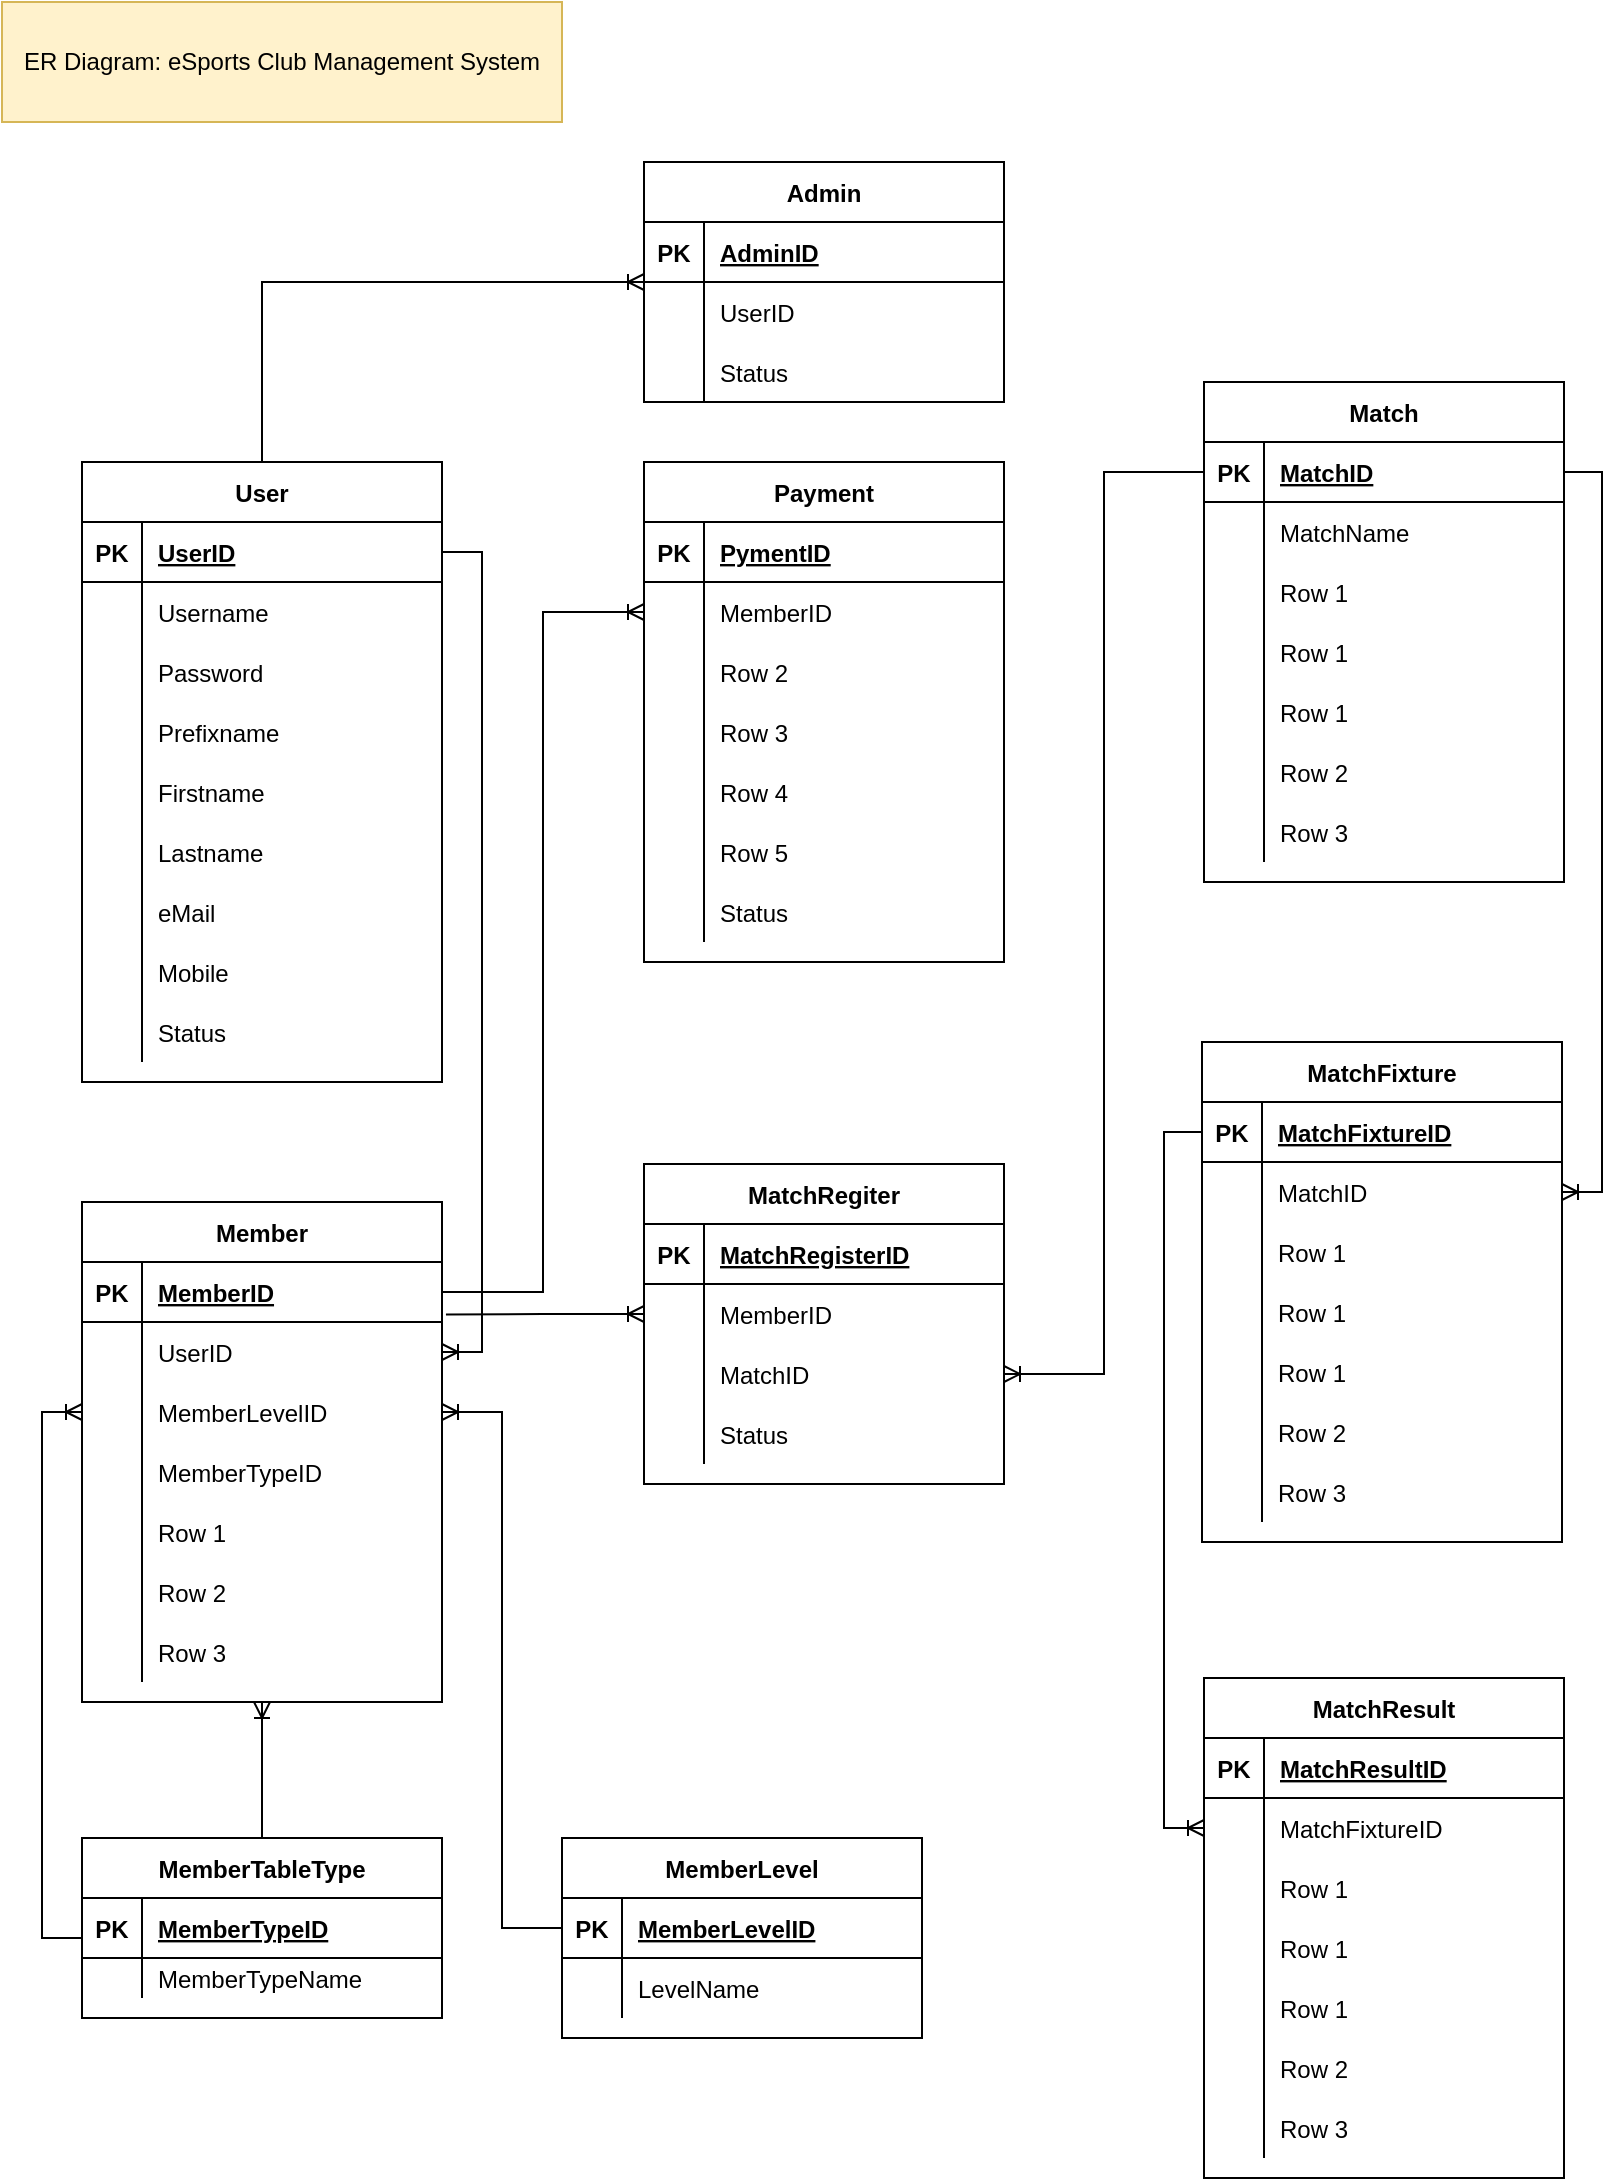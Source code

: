 <mxfile version="20.3.3" type="github">
  <diagram id="_asWAaMehLQFSu6nOCzs" name="หน้า-1">
    <mxGraphModel dx="1038" dy="489" grid="1" gridSize="10" guides="1" tooltips="1" connect="1" arrows="1" fold="1" page="1" pageScale="1" pageWidth="827" pageHeight="1169" math="0" shadow="0">
      <root>
        <mxCell id="0" />
        <mxCell id="1" parent="0" />
        <mxCell id="xugrGQrBePtCpvEmq0su-27" value="" style="edgeStyle=orthogonalEdgeStyle;rounded=0;orthogonalLoop=1;jettySize=auto;html=1;startArrow=ERoneToMany;startFill=0;endArrow=none;endFill=0;" edge="1" parent="1" source="xugrGQrBePtCpvEmq0su-1" target="xugrGQrBePtCpvEmq0su-14">
          <mxGeometry relative="1" as="geometry" />
        </mxCell>
        <mxCell id="xugrGQrBePtCpvEmq0su-1" value="Admin" style="shape=table;startSize=30;container=1;collapsible=1;childLayout=tableLayout;fixedRows=1;rowLines=0;fontStyle=1;align=center;resizeLast=1;" vertex="1" parent="1">
          <mxGeometry x="321" y="80" width="180" height="120" as="geometry" />
        </mxCell>
        <mxCell id="xugrGQrBePtCpvEmq0su-2" value="" style="shape=tableRow;horizontal=0;startSize=0;swimlaneHead=0;swimlaneBody=0;fillColor=none;collapsible=0;dropTarget=0;points=[[0,0.5],[1,0.5]];portConstraint=eastwest;top=0;left=0;right=0;bottom=1;" vertex="1" parent="xugrGQrBePtCpvEmq0su-1">
          <mxGeometry y="30" width="180" height="30" as="geometry" />
        </mxCell>
        <mxCell id="xugrGQrBePtCpvEmq0su-3" value="PK" style="shape=partialRectangle;connectable=0;fillColor=none;top=0;left=0;bottom=0;right=0;fontStyle=1;overflow=hidden;" vertex="1" parent="xugrGQrBePtCpvEmq0su-2">
          <mxGeometry width="30" height="30" as="geometry">
            <mxRectangle width="30" height="30" as="alternateBounds" />
          </mxGeometry>
        </mxCell>
        <mxCell id="xugrGQrBePtCpvEmq0su-4" value="AdminID" style="shape=partialRectangle;connectable=0;fillColor=none;top=0;left=0;bottom=0;right=0;align=left;spacingLeft=6;fontStyle=5;overflow=hidden;" vertex="1" parent="xugrGQrBePtCpvEmq0su-2">
          <mxGeometry x="30" width="150" height="30" as="geometry">
            <mxRectangle width="150" height="30" as="alternateBounds" />
          </mxGeometry>
        </mxCell>
        <mxCell id="xugrGQrBePtCpvEmq0su-5" value="" style="shape=tableRow;horizontal=0;startSize=0;swimlaneHead=0;swimlaneBody=0;fillColor=none;collapsible=0;dropTarget=0;points=[[0,0.5],[1,0.5]];portConstraint=eastwest;top=0;left=0;right=0;bottom=0;" vertex="1" parent="xugrGQrBePtCpvEmq0su-1">
          <mxGeometry y="60" width="180" height="30" as="geometry" />
        </mxCell>
        <mxCell id="xugrGQrBePtCpvEmq0su-6" value="" style="shape=partialRectangle;connectable=0;fillColor=none;top=0;left=0;bottom=0;right=0;editable=1;overflow=hidden;" vertex="1" parent="xugrGQrBePtCpvEmq0su-5">
          <mxGeometry width="30" height="30" as="geometry">
            <mxRectangle width="30" height="30" as="alternateBounds" />
          </mxGeometry>
        </mxCell>
        <mxCell id="xugrGQrBePtCpvEmq0su-7" value="UserID" style="shape=partialRectangle;connectable=0;fillColor=none;top=0;left=0;bottom=0;right=0;align=left;spacingLeft=6;overflow=hidden;" vertex="1" parent="xugrGQrBePtCpvEmq0su-5">
          <mxGeometry x="30" width="150" height="30" as="geometry">
            <mxRectangle width="150" height="30" as="alternateBounds" />
          </mxGeometry>
        </mxCell>
        <mxCell id="xugrGQrBePtCpvEmq0su-8" value="" style="shape=tableRow;horizontal=0;startSize=0;swimlaneHead=0;swimlaneBody=0;fillColor=none;collapsible=0;dropTarget=0;points=[[0,0.5],[1,0.5]];portConstraint=eastwest;top=0;left=0;right=0;bottom=0;" vertex="1" parent="xugrGQrBePtCpvEmq0su-1">
          <mxGeometry y="90" width="180" height="30" as="geometry" />
        </mxCell>
        <mxCell id="xugrGQrBePtCpvEmq0su-9" value="" style="shape=partialRectangle;connectable=0;fillColor=none;top=0;left=0;bottom=0;right=0;editable=1;overflow=hidden;" vertex="1" parent="xugrGQrBePtCpvEmq0su-8">
          <mxGeometry width="30" height="30" as="geometry">
            <mxRectangle width="30" height="30" as="alternateBounds" />
          </mxGeometry>
        </mxCell>
        <mxCell id="xugrGQrBePtCpvEmq0su-10" value="Status" style="shape=partialRectangle;connectable=0;fillColor=none;top=0;left=0;bottom=0;right=0;align=left;spacingLeft=6;overflow=hidden;" vertex="1" parent="xugrGQrBePtCpvEmq0su-8">
          <mxGeometry x="30" width="150" height="30" as="geometry">
            <mxRectangle width="150" height="30" as="alternateBounds" />
          </mxGeometry>
        </mxCell>
        <mxCell id="xugrGQrBePtCpvEmq0su-14" value="User" style="shape=table;startSize=30;container=1;collapsible=1;childLayout=tableLayout;fixedRows=1;rowLines=0;fontStyle=1;align=center;resizeLast=1;" vertex="1" parent="1">
          <mxGeometry x="40" y="230" width="180" height="310" as="geometry" />
        </mxCell>
        <mxCell id="xugrGQrBePtCpvEmq0su-15" value="" style="shape=tableRow;horizontal=0;startSize=0;swimlaneHead=0;swimlaneBody=0;fillColor=none;collapsible=0;dropTarget=0;points=[[0,0.5],[1,0.5]];portConstraint=eastwest;top=0;left=0;right=0;bottom=1;" vertex="1" parent="xugrGQrBePtCpvEmq0su-14">
          <mxGeometry y="30" width="180" height="30" as="geometry" />
        </mxCell>
        <mxCell id="xugrGQrBePtCpvEmq0su-16" value="PK" style="shape=partialRectangle;connectable=0;fillColor=none;top=0;left=0;bottom=0;right=0;fontStyle=1;overflow=hidden;" vertex="1" parent="xugrGQrBePtCpvEmq0su-15">
          <mxGeometry width="30" height="30" as="geometry">
            <mxRectangle width="30" height="30" as="alternateBounds" />
          </mxGeometry>
        </mxCell>
        <mxCell id="xugrGQrBePtCpvEmq0su-17" value="UserID" style="shape=partialRectangle;connectable=0;fillColor=none;top=0;left=0;bottom=0;right=0;align=left;spacingLeft=6;fontStyle=5;overflow=hidden;" vertex="1" parent="xugrGQrBePtCpvEmq0su-15">
          <mxGeometry x="30" width="150" height="30" as="geometry">
            <mxRectangle width="150" height="30" as="alternateBounds" />
          </mxGeometry>
        </mxCell>
        <mxCell id="xugrGQrBePtCpvEmq0su-18" value="" style="shape=tableRow;horizontal=0;startSize=0;swimlaneHead=0;swimlaneBody=0;fillColor=none;collapsible=0;dropTarget=0;points=[[0,0.5],[1,0.5]];portConstraint=eastwest;top=0;left=0;right=0;bottom=0;" vertex="1" parent="xugrGQrBePtCpvEmq0su-14">
          <mxGeometry y="60" width="180" height="30" as="geometry" />
        </mxCell>
        <mxCell id="xugrGQrBePtCpvEmq0su-19" value="" style="shape=partialRectangle;connectable=0;fillColor=none;top=0;left=0;bottom=0;right=0;editable=1;overflow=hidden;" vertex="1" parent="xugrGQrBePtCpvEmq0su-18">
          <mxGeometry width="30" height="30" as="geometry">
            <mxRectangle width="30" height="30" as="alternateBounds" />
          </mxGeometry>
        </mxCell>
        <mxCell id="xugrGQrBePtCpvEmq0su-20" value="Username" style="shape=partialRectangle;connectable=0;fillColor=none;top=0;left=0;bottom=0;right=0;align=left;spacingLeft=6;overflow=hidden;" vertex="1" parent="xugrGQrBePtCpvEmq0su-18">
          <mxGeometry x="30" width="150" height="30" as="geometry">
            <mxRectangle width="150" height="30" as="alternateBounds" />
          </mxGeometry>
        </mxCell>
        <mxCell id="xugrGQrBePtCpvEmq0su-21" value="" style="shape=tableRow;horizontal=0;startSize=0;swimlaneHead=0;swimlaneBody=0;fillColor=none;collapsible=0;dropTarget=0;points=[[0,0.5],[1,0.5]];portConstraint=eastwest;top=0;left=0;right=0;bottom=0;" vertex="1" parent="xugrGQrBePtCpvEmq0su-14">
          <mxGeometry y="90" width="180" height="30" as="geometry" />
        </mxCell>
        <mxCell id="xugrGQrBePtCpvEmq0su-22" value="" style="shape=partialRectangle;connectable=0;fillColor=none;top=0;left=0;bottom=0;right=0;editable=1;overflow=hidden;" vertex="1" parent="xugrGQrBePtCpvEmq0su-21">
          <mxGeometry width="30" height="30" as="geometry">
            <mxRectangle width="30" height="30" as="alternateBounds" />
          </mxGeometry>
        </mxCell>
        <mxCell id="xugrGQrBePtCpvEmq0su-23" value="Password" style="shape=partialRectangle;connectable=0;fillColor=none;top=0;left=0;bottom=0;right=0;align=left;spacingLeft=6;overflow=hidden;" vertex="1" parent="xugrGQrBePtCpvEmq0su-21">
          <mxGeometry x="30" width="150" height="30" as="geometry">
            <mxRectangle width="150" height="30" as="alternateBounds" />
          </mxGeometry>
        </mxCell>
        <mxCell id="xugrGQrBePtCpvEmq0su-24" value="" style="shape=tableRow;horizontal=0;startSize=0;swimlaneHead=0;swimlaneBody=0;fillColor=none;collapsible=0;dropTarget=0;points=[[0,0.5],[1,0.5]];portConstraint=eastwest;top=0;left=0;right=0;bottom=0;" vertex="1" parent="xugrGQrBePtCpvEmq0su-14">
          <mxGeometry y="120" width="180" height="30" as="geometry" />
        </mxCell>
        <mxCell id="xugrGQrBePtCpvEmq0su-25" value="" style="shape=partialRectangle;connectable=0;fillColor=none;top=0;left=0;bottom=0;right=0;editable=1;overflow=hidden;" vertex="1" parent="xugrGQrBePtCpvEmq0su-24">
          <mxGeometry width="30" height="30" as="geometry">
            <mxRectangle width="30" height="30" as="alternateBounds" />
          </mxGeometry>
        </mxCell>
        <mxCell id="xugrGQrBePtCpvEmq0su-26" value="Prefixname" style="shape=partialRectangle;connectable=0;fillColor=none;top=0;left=0;bottom=0;right=0;align=left;spacingLeft=6;overflow=hidden;" vertex="1" parent="xugrGQrBePtCpvEmq0su-24">
          <mxGeometry x="30" width="150" height="30" as="geometry">
            <mxRectangle width="150" height="30" as="alternateBounds" />
          </mxGeometry>
        </mxCell>
        <mxCell id="SZhYvG33a7TBS2_ucLJb-1" value="" style="shape=tableRow;horizontal=0;startSize=0;swimlaneHead=0;swimlaneBody=0;fillColor=none;collapsible=0;dropTarget=0;points=[[0,0.5],[1,0.5]];portConstraint=eastwest;top=0;left=0;right=0;bottom=0;" vertex="1" parent="xugrGQrBePtCpvEmq0su-14">
          <mxGeometry y="150" width="180" height="30" as="geometry" />
        </mxCell>
        <mxCell id="SZhYvG33a7TBS2_ucLJb-2" value="" style="shape=partialRectangle;connectable=0;fillColor=none;top=0;left=0;bottom=0;right=0;editable=1;overflow=hidden;" vertex="1" parent="SZhYvG33a7TBS2_ucLJb-1">
          <mxGeometry width="30" height="30" as="geometry">
            <mxRectangle width="30" height="30" as="alternateBounds" />
          </mxGeometry>
        </mxCell>
        <mxCell id="SZhYvG33a7TBS2_ucLJb-3" value="Firstname" style="shape=partialRectangle;connectable=0;fillColor=none;top=0;left=0;bottom=0;right=0;align=left;spacingLeft=6;overflow=hidden;" vertex="1" parent="SZhYvG33a7TBS2_ucLJb-1">
          <mxGeometry x="30" width="150" height="30" as="geometry">
            <mxRectangle width="150" height="30" as="alternateBounds" />
          </mxGeometry>
        </mxCell>
        <mxCell id="SZhYvG33a7TBS2_ucLJb-4" value="" style="shape=tableRow;horizontal=0;startSize=0;swimlaneHead=0;swimlaneBody=0;fillColor=none;collapsible=0;dropTarget=0;points=[[0,0.5],[1,0.5]];portConstraint=eastwest;top=0;left=0;right=0;bottom=0;" vertex="1" parent="xugrGQrBePtCpvEmq0su-14">
          <mxGeometry y="180" width="180" height="30" as="geometry" />
        </mxCell>
        <mxCell id="SZhYvG33a7TBS2_ucLJb-5" value="" style="shape=partialRectangle;connectable=0;fillColor=none;top=0;left=0;bottom=0;right=0;editable=1;overflow=hidden;" vertex="1" parent="SZhYvG33a7TBS2_ucLJb-4">
          <mxGeometry width="30" height="30" as="geometry">
            <mxRectangle width="30" height="30" as="alternateBounds" />
          </mxGeometry>
        </mxCell>
        <mxCell id="SZhYvG33a7TBS2_ucLJb-6" value="Lastname" style="shape=partialRectangle;connectable=0;fillColor=none;top=0;left=0;bottom=0;right=0;align=left;spacingLeft=6;overflow=hidden;" vertex="1" parent="SZhYvG33a7TBS2_ucLJb-4">
          <mxGeometry x="30" width="150" height="30" as="geometry">
            <mxRectangle width="150" height="30" as="alternateBounds" />
          </mxGeometry>
        </mxCell>
        <mxCell id="SZhYvG33a7TBS2_ucLJb-7" value="" style="shape=tableRow;horizontal=0;startSize=0;swimlaneHead=0;swimlaneBody=0;fillColor=none;collapsible=0;dropTarget=0;points=[[0,0.5],[1,0.5]];portConstraint=eastwest;top=0;left=0;right=0;bottom=0;" vertex="1" parent="xugrGQrBePtCpvEmq0su-14">
          <mxGeometry y="210" width="180" height="30" as="geometry" />
        </mxCell>
        <mxCell id="SZhYvG33a7TBS2_ucLJb-8" value="" style="shape=partialRectangle;connectable=0;fillColor=none;top=0;left=0;bottom=0;right=0;editable=1;overflow=hidden;" vertex="1" parent="SZhYvG33a7TBS2_ucLJb-7">
          <mxGeometry width="30" height="30" as="geometry">
            <mxRectangle width="30" height="30" as="alternateBounds" />
          </mxGeometry>
        </mxCell>
        <mxCell id="SZhYvG33a7TBS2_ucLJb-9" value="eMail" style="shape=partialRectangle;connectable=0;fillColor=none;top=0;left=0;bottom=0;right=0;align=left;spacingLeft=6;overflow=hidden;" vertex="1" parent="SZhYvG33a7TBS2_ucLJb-7">
          <mxGeometry x="30" width="150" height="30" as="geometry">
            <mxRectangle width="150" height="30" as="alternateBounds" />
          </mxGeometry>
        </mxCell>
        <mxCell id="BUJ1GRexyTCUYUxGJ4fl-1" value="" style="shape=tableRow;horizontal=0;startSize=0;swimlaneHead=0;swimlaneBody=0;fillColor=none;collapsible=0;dropTarget=0;points=[[0,0.5],[1,0.5]];portConstraint=eastwest;top=0;left=0;right=0;bottom=0;" vertex="1" parent="xugrGQrBePtCpvEmq0su-14">
          <mxGeometry y="240" width="180" height="30" as="geometry" />
        </mxCell>
        <mxCell id="BUJ1GRexyTCUYUxGJ4fl-2" value="" style="shape=partialRectangle;connectable=0;fillColor=none;top=0;left=0;bottom=0;right=0;editable=1;overflow=hidden;" vertex="1" parent="BUJ1GRexyTCUYUxGJ4fl-1">
          <mxGeometry width="30" height="30" as="geometry">
            <mxRectangle width="30" height="30" as="alternateBounds" />
          </mxGeometry>
        </mxCell>
        <mxCell id="BUJ1GRexyTCUYUxGJ4fl-3" value="Mobile" style="shape=partialRectangle;connectable=0;fillColor=none;top=0;left=0;bottom=0;right=0;align=left;spacingLeft=6;overflow=hidden;" vertex="1" parent="BUJ1GRexyTCUYUxGJ4fl-1">
          <mxGeometry x="30" width="150" height="30" as="geometry">
            <mxRectangle width="150" height="30" as="alternateBounds" />
          </mxGeometry>
        </mxCell>
        <mxCell id="BUJ1GRexyTCUYUxGJ4fl-4" value="" style="shape=tableRow;horizontal=0;startSize=0;swimlaneHead=0;swimlaneBody=0;fillColor=none;collapsible=0;dropTarget=0;points=[[0,0.5],[1,0.5]];portConstraint=eastwest;top=0;left=0;right=0;bottom=0;" vertex="1" parent="xugrGQrBePtCpvEmq0su-14">
          <mxGeometry y="270" width="180" height="30" as="geometry" />
        </mxCell>
        <mxCell id="BUJ1GRexyTCUYUxGJ4fl-5" value="" style="shape=partialRectangle;connectable=0;fillColor=none;top=0;left=0;bottom=0;right=0;editable=1;overflow=hidden;" vertex="1" parent="BUJ1GRexyTCUYUxGJ4fl-4">
          <mxGeometry width="30" height="30" as="geometry">
            <mxRectangle width="30" height="30" as="alternateBounds" />
          </mxGeometry>
        </mxCell>
        <mxCell id="BUJ1GRexyTCUYUxGJ4fl-6" value="Status" style="shape=partialRectangle;connectable=0;fillColor=none;top=0;left=0;bottom=0;right=0;align=left;spacingLeft=6;overflow=hidden;" vertex="1" parent="BUJ1GRexyTCUYUxGJ4fl-4">
          <mxGeometry x="30" width="150" height="30" as="geometry">
            <mxRectangle width="150" height="30" as="alternateBounds" />
          </mxGeometry>
        </mxCell>
        <mxCell id="QubVn4DNLK4-_21jpF9c-28" value="" style="edgeStyle=orthogonalEdgeStyle;rounded=0;orthogonalLoop=1;jettySize=auto;html=1;startArrow=ERoneToMany;startFill=0;endArrow=none;endFill=0;" edge="1" parent="1" source="Ln1lz3aRnqSZLIVIIIxj-1" target="BUJ1GRexyTCUYUxGJ4fl-7">
          <mxGeometry relative="1" as="geometry">
            <mxPoint x="130" y="920" as="targetPoint" />
          </mxGeometry>
        </mxCell>
        <mxCell id="Ln1lz3aRnqSZLIVIIIxj-1" value="Member" style="shape=table;startSize=30;container=1;collapsible=1;childLayout=tableLayout;fixedRows=1;rowLines=0;fontStyle=1;align=center;resizeLast=1;" vertex="1" parent="1">
          <mxGeometry x="40" y="600" width="180" height="250" as="geometry" />
        </mxCell>
        <mxCell id="Ln1lz3aRnqSZLIVIIIxj-2" value="" style="shape=tableRow;horizontal=0;startSize=0;swimlaneHead=0;swimlaneBody=0;fillColor=none;collapsible=0;dropTarget=0;points=[[0,0.5],[1,0.5]];portConstraint=eastwest;top=0;left=0;right=0;bottom=1;" vertex="1" parent="Ln1lz3aRnqSZLIVIIIxj-1">
          <mxGeometry y="30" width="180" height="30" as="geometry" />
        </mxCell>
        <mxCell id="Ln1lz3aRnqSZLIVIIIxj-3" value="PK" style="shape=partialRectangle;connectable=0;fillColor=none;top=0;left=0;bottom=0;right=0;fontStyle=1;overflow=hidden;" vertex="1" parent="Ln1lz3aRnqSZLIVIIIxj-2">
          <mxGeometry width="30" height="30" as="geometry">
            <mxRectangle width="30" height="30" as="alternateBounds" />
          </mxGeometry>
        </mxCell>
        <mxCell id="Ln1lz3aRnqSZLIVIIIxj-4" value="MemberID" style="shape=partialRectangle;connectable=0;fillColor=none;top=0;left=0;bottom=0;right=0;align=left;spacingLeft=6;fontStyle=5;overflow=hidden;" vertex="1" parent="Ln1lz3aRnqSZLIVIIIxj-2">
          <mxGeometry x="30" width="150" height="30" as="geometry">
            <mxRectangle width="150" height="30" as="alternateBounds" />
          </mxGeometry>
        </mxCell>
        <mxCell id="Ln1lz3aRnqSZLIVIIIxj-5" value="" style="shape=tableRow;horizontal=0;startSize=0;swimlaneHead=0;swimlaneBody=0;fillColor=none;collapsible=0;dropTarget=0;points=[[0,0.5],[1,0.5]];portConstraint=eastwest;top=0;left=0;right=0;bottom=0;" vertex="1" parent="Ln1lz3aRnqSZLIVIIIxj-1">
          <mxGeometry y="60" width="180" height="30" as="geometry" />
        </mxCell>
        <mxCell id="Ln1lz3aRnqSZLIVIIIxj-6" value="" style="shape=partialRectangle;connectable=0;fillColor=none;top=0;left=0;bottom=0;right=0;editable=1;overflow=hidden;" vertex="1" parent="Ln1lz3aRnqSZLIVIIIxj-5">
          <mxGeometry width="30" height="30" as="geometry">
            <mxRectangle width="30" height="30" as="alternateBounds" />
          </mxGeometry>
        </mxCell>
        <mxCell id="Ln1lz3aRnqSZLIVIIIxj-7" value="UserID" style="shape=partialRectangle;connectable=0;fillColor=none;top=0;left=0;bottom=0;right=0;align=left;spacingLeft=6;overflow=hidden;" vertex="1" parent="Ln1lz3aRnqSZLIVIIIxj-5">
          <mxGeometry x="30" width="150" height="30" as="geometry">
            <mxRectangle width="150" height="30" as="alternateBounds" />
          </mxGeometry>
        </mxCell>
        <mxCell id="QubVn4DNLK4-_21jpF9c-1" value="" style="shape=tableRow;horizontal=0;startSize=0;swimlaneHead=0;swimlaneBody=0;fillColor=none;collapsible=0;dropTarget=0;points=[[0,0.5],[1,0.5]];portConstraint=eastwest;top=0;left=0;right=0;bottom=0;" vertex="1" parent="Ln1lz3aRnqSZLIVIIIxj-1">
          <mxGeometry y="90" width="180" height="30" as="geometry" />
        </mxCell>
        <mxCell id="QubVn4DNLK4-_21jpF9c-2" value="" style="shape=partialRectangle;connectable=0;fillColor=none;top=0;left=0;bottom=0;right=0;editable=1;overflow=hidden;" vertex="1" parent="QubVn4DNLK4-_21jpF9c-1">
          <mxGeometry width="30" height="30" as="geometry">
            <mxRectangle width="30" height="30" as="alternateBounds" />
          </mxGeometry>
        </mxCell>
        <mxCell id="QubVn4DNLK4-_21jpF9c-3" value="MemberLevelID" style="shape=partialRectangle;connectable=0;fillColor=none;top=0;left=0;bottom=0;right=0;align=left;spacingLeft=6;overflow=hidden;" vertex="1" parent="QubVn4DNLK4-_21jpF9c-1">
          <mxGeometry x="30" width="150" height="30" as="geometry">
            <mxRectangle width="150" height="30" as="alternateBounds" />
          </mxGeometry>
        </mxCell>
        <mxCell id="QubVn4DNLK4-_21jpF9c-6" value="" style="shape=tableRow;horizontal=0;startSize=0;swimlaneHead=0;swimlaneBody=0;fillColor=none;collapsible=0;dropTarget=0;points=[[0,0.5],[1,0.5]];portConstraint=eastwest;top=0;left=0;right=0;bottom=0;" vertex="1" parent="Ln1lz3aRnqSZLIVIIIxj-1">
          <mxGeometry y="120" width="180" height="30" as="geometry" />
        </mxCell>
        <mxCell id="QubVn4DNLK4-_21jpF9c-7" value="" style="shape=partialRectangle;connectable=0;fillColor=none;top=0;left=0;bottom=0;right=0;editable=1;overflow=hidden;" vertex="1" parent="QubVn4DNLK4-_21jpF9c-6">
          <mxGeometry width="30" height="30" as="geometry">
            <mxRectangle width="30" height="30" as="alternateBounds" />
          </mxGeometry>
        </mxCell>
        <mxCell id="QubVn4DNLK4-_21jpF9c-8" value="MemberTypeID" style="shape=partialRectangle;connectable=0;fillColor=none;top=0;left=0;bottom=0;right=0;align=left;spacingLeft=6;overflow=hidden;" vertex="1" parent="QubVn4DNLK4-_21jpF9c-6">
          <mxGeometry x="30" width="150" height="30" as="geometry">
            <mxRectangle width="150" height="30" as="alternateBounds" />
          </mxGeometry>
        </mxCell>
        <mxCell id="QubVn4DNLK4-_21jpF9c-29" value="" style="shape=tableRow;horizontal=0;startSize=0;swimlaneHead=0;swimlaneBody=0;fillColor=none;collapsible=0;dropTarget=0;points=[[0,0.5],[1,0.5]];portConstraint=eastwest;top=0;left=0;right=0;bottom=0;" vertex="1" parent="Ln1lz3aRnqSZLIVIIIxj-1">
          <mxGeometry y="150" width="180" height="30" as="geometry" />
        </mxCell>
        <mxCell id="QubVn4DNLK4-_21jpF9c-30" value="" style="shape=partialRectangle;connectable=0;fillColor=none;top=0;left=0;bottom=0;right=0;editable=1;overflow=hidden;" vertex="1" parent="QubVn4DNLK4-_21jpF9c-29">
          <mxGeometry width="30" height="30" as="geometry">
            <mxRectangle width="30" height="30" as="alternateBounds" />
          </mxGeometry>
        </mxCell>
        <mxCell id="QubVn4DNLK4-_21jpF9c-31" value="Row 1" style="shape=partialRectangle;connectable=0;fillColor=none;top=0;left=0;bottom=0;right=0;align=left;spacingLeft=6;overflow=hidden;" vertex="1" parent="QubVn4DNLK4-_21jpF9c-29">
          <mxGeometry x="30" width="150" height="30" as="geometry">
            <mxRectangle width="150" height="30" as="alternateBounds" />
          </mxGeometry>
        </mxCell>
        <mxCell id="Ln1lz3aRnqSZLIVIIIxj-8" value="" style="shape=tableRow;horizontal=0;startSize=0;swimlaneHead=0;swimlaneBody=0;fillColor=none;collapsible=0;dropTarget=0;points=[[0,0.5],[1,0.5]];portConstraint=eastwest;top=0;left=0;right=0;bottom=0;" vertex="1" parent="Ln1lz3aRnqSZLIVIIIxj-1">
          <mxGeometry y="180" width="180" height="30" as="geometry" />
        </mxCell>
        <mxCell id="Ln1lz3aRnqSZLIVIIIxj-9" value="" style="shape=partialRectangle;connectable=0;fillColor=none;top=0;left=0;bottom=0;right=0;editable=1;overflow=hidden;" vertex="1" parent="Ln1lz3aRnqSZLIVIIIxj-8">
          <mxGeometry width="30" height="30" as="geometry">
            <mxRectangle width="30" height="30" as="alternateBounds" />
          </mxGeometry>
        </mxCell>
        <mxCell id="Ln1lz3aRnqSZLIVIIIxj-10" value="Row 2" style="shape=partialRectangle;connectable=0;fillColor=none;top=0;left=0;bottom=0;right=0;align=left;spacingLeft=6;overflow=hidden;" vertex="1" parent="Ln1lz3aRnqSZLIVIIIxj-8">
          <mxGeometry x="30" width="150" height="30" as="geometry">
            <mxRectangle width="150" height="30" as="alternateBounds" />
          </mxGeometry>
        </mxCell>
        <mxCell id="Ln1lz3aRnqSZLIVIIIxj-11" value="" style="shape=tableRow;horizontal=0;startSize=0;swimlaneHead=0;swimlaneBody=0;fillColor=none;collapsible=0;dropTarget=0;points=[[0,0.5],[1,0.5]];portConstraint=eastwest;top=0;left=0;right=0;bottom=0;" vertex="1" parent="Ln1lz3aRnqSZLIVIIIxj-1">
          <mxGeometry y="210" width="180" height="30" as="geometry" />
        </mxCell>
        <mxCell id="Ln1lz3aRnqSZLIVIIIxj-12" value="" style="shape=partialRectangle;connectable=0;fillColor=none;top=0;left=0;bottom=0;right=0;editable=1;overflow=hidden;" vertex="1" parent="Ln1lz3aRnqSZLIVIIIxj-11">
          <mxGeometry width="30" height="30" as="geometry">
            <mxRectangle width="30" height="30" as="alternateBounds" />
          </mxGeometry>
        </mxCell>
        <mxCell id="Ln1lz3aRnqSZLIVIIIxj-13" value="Row 3" style="shape=partialRectangle;connectable=0;fillColor=none;top=0;left=0;bottom=0;right=0;align=left;spacingLeft=6;overflow=hidden;" vertex="1" parent="Ln1lz3aRnqSZLIVIIIxj-11">
          <mxGeometry x="30" width="150" height="30" as="geometry">
            <mxRectangle width="150" height="30" as="alternateBounds" />
          </mxGeometry>
        </mxCell>
        <mxCell id="QubVn4DNLK4-_21jpF9c-32" value="MemberLevel" style="shape=table;startSize=30;container=1;collapsible=1;childLayout=tableLayout;fixedRows=1;rowLines=0;fontStyle=1;align=center;resizeLast=1;" vertex="1" parent="1">
          <mxGeometry x="280" y="918" width="180" height="100" as="geometry" />
        </mxCell>
        <mxCell id="QubVn4DNLK4-_21jpF9c-33" value="" style="shape=tableRow;horizontal=0;startSize=0;swimlaneHead=0;swimlaneBody=0;fillColor=none;collapsible=0;dropTarget=0;points=[[0,0.5],[1,0.5]];portConstraint=eastwest;top=0;left=0;right=0;bottom=1;" vertex="1" parent="QubVn4DNLK4-_21jpF9c-32">
          <mxGeometry y="30" width="180" height="30" as="geometry" />
        </mxCell>
        <mxCell id="QubVn4DNLK4-_21jpF9c-34" value="PK" style="shape=partialRectangle;connectable=0;fillColor=none;top=0;left=0;bottom=0;right=0;fontStyle=1;overflow=hidden;" vertex="1" parent="QubVn4DNLK4-_21jpF9c-33">
          <mxGeometry width="30" height="30" as="geometry">
            <mxRectangle width="30" height="30" as="alternateBounds" />
          </mxGeometry>
        </mxCell>
        <mxCell id="QubVn4DNLK4-_21jpF9c-35" value="MemberLevelID" style="shape=partialRectangle;connectable=0;fillColor=none;top=0;left=0;bottom=0;right=0;align=left;spacingLeft=6;fontStyle=5;overflow=hidden;" vertex="1" parent="QubVn4DNLK4-_21jpF9c-33">
          <mxGeometry x="30" width="150" height="30" as="geometry">
            <mxRectangle width="150" height="30" as="alternateBounds" />
          </mxGeometry>
        </mxCell>
        <mxCell id="QubVn4DNLK4-_21jpF9c-36" value="" style="shape=tableRow;horizontal=0;startSize=0;swimlaneHead=0;swimlaneBody=0;fillColor=none;collapsible=0;dropTarget=0;points=[[0,0.5],[1,0.5]];portConstraint=eastwest;top=0;left=0;right=0;bottom=0;" vertex="1" parent="QubVn4DNLK4-_21jpF9c-32">
          <mxGeometry y="60" width="180" height="30" as="geometry" />
        </mxCell>
        <mxCell id="QubVn4DNLK4-_21jpF9c-37" value="" style="shape=partialRectangle;connectable=0;fillColor=none;top=0;left=0;bottom=0;right=0;editable=1;overflow=hidden;" vertex="1" parent="QubVn4DNLK4-_21jpF9c-36">
          <mxGeometry width="30" height="30" as="geometry">
            <mxRectangle width="30" height="30" as="alternateBounds" />
          </mxGeometry>
        </mxCell>
        <mxCell id="QubVn4DNLK4-_21jpF9c-38" value="LevelName" style="shape=partialRectangle;connectable=0;fillColor=none;top=0;left=0;bottom=0;right=0;align=left;spacingLeft=6;overflow=hidden;" vertex="1" parent="QubVn4DNLK4-_21jpF9c-36">
          <mxGeometry x="30" width="150" height="30" as="geometry">
            <mxRectangle width="150" height="30" as="alternateBounds" />
          </mxGeometry>
        </mxCell>
        <mxCell id="UtdB-DAXgqjpDwtpzMg9-1" value="Payment" style="shape=table;startSize=30;container=1;collapsible=1;childLayout=tableLayout;fixedRows=1;rowLines=0;fontStyle=1;align=center;resizeLast=1;" vertex="1" parent="1">
          <mxGeometry x="321" y="230" width="180" height="250" as="geometry" />
        </mxCell>
        <mxCell id="UtdB-DAXgqjpDwtpzMg9-2" value="" style="shape=tableRow;horizontal=0;startSize=0;swimlaneHead=0;swimlaneBody=0;fillColor=none;collapsible=0;dropTarget=0;points=[[0,0.5],[1,0.5]];portConstraint=eastwest;top=0;left=0;right=0;bottom=1;" vertex="1" parent="UtdB-DAXgqjpDwtpzMg9-1">
          <mxGeometry y="30" width="180" height="30" as="geometry" />
        </mxCell>
        <mxCell id="UtdB-DAXgqjpDwtpzMg9-3" value="PK" style="shape=partialRectangle;connectable=0;fillColor=none;top=0;left=0;bottom=0;right=0;fontStyle=1;overflow=hidden;" vertex="1" parent="UtdB-DAXgqjpDwtpzMg9-2">
          <mxGeometry width="30" height="30" as="geometry">
            <mxRectangle width="30" height="30" as="alternateBounds" />
          </mxGeometry>
        </mxCell>
        <mxCell id="UtdB-DAXgqjpDwtpzMg9-4" value="PymentID" style="shape=partialRectangle;connectable=0;fillColor=none;top=0;left=0;bottom=0;right=0;align=left;spacingLeft=6;fontStyle=5;overflow=hidden;" vertex="1" parent="UtdB-DAXgqjpDwtpzMg9-2">
          <mxGeometry x="30" width="150" height="30" as="geometry">
            <mxRectangle width="150" height="30" as="alternateBounds" />
          </mxGeometry>
        </mxCell>
        <mxCell id="UtdB-DAXgqjpDwtpzMg9-5" value="" style="shape=tableRow;horizontal=0;startSize=0;swimlaneHead=0;swimlaneBody=0;fillColor=none;collapsible=0;dropTarget=0;points=[[0,0.5],[1,0.5]];portConstraint=eastwest;top=0;left=0;right=0;bottom=0;" vertex="1" parent="UtdB-DAXgqjpDwtpzMg9-1">
          <mxGeometry y="60" width="180" height="30" as="geometry" />
        </mxCell>
        <mxCell id="UtdB-DAXgqjpDwtpzMg9-6" value="" style="shape=partialRectangle;connectable=0;fillColor=none;top=0;left=0;bottom=0;right=0;editable=1;overflow=hidden;" vertex="1" parent="UtdB-DAXgqjpDwtpzMg9-5">
          <mxGeometry width="30" height="30" as="geometry">
            <mxRectangle width="30" height="30" as="alternateBounds" />
          </mxGeometry>
        </mxCell>
        <mxCell id="UtdB-DAXgqjpDwtpzMg9-7" value="MemberID" style="shape=partialRectangle;connectable=0;fillColor=none;top=0;left=0;bottom=0;right=0;align=left;spacingLeft=6;overflow=hidden;" vertex="1" parent="UtdB-DAXgqjpDwtpzMg9-5">
          <mxGeometry x="30" width="150" height="30" as="geometry">
            <mxRectangle width="150" height="30" as="alternateBounds" />
          </mxGeometry>
        </mxCell>
        <mxCell id="UtdB-DAXgqjpDwtpzMg9-8" value="" style="shape=tableRow;horizontal=0;startSize=0;swimlaneHead=0;swimlaneBody=0;fillColor=none;collapsible=0;dropTarget=0;points=[[0,0.5],[1,0.5]];portConstraint=eastwest;top=0;left=0;right=0;bottom=0;" vertex="1" parent="UtdB-DAXgqjpDwtpzMg9-1">
          <mxGeometry y="90" width="180" height="30" as="geometry" />
        </mxCell>
        <mxCell id="UtdB-DAXgqjpDwtpzMg9-9" value="" style="shape=partialRectangle;connectable=0;fillColor=none;top=0;left=0;bottom=0;right=0;editable=1;overflow=hidden;" vertex="1" parent="UtdB-DAXgqjpDwtpzMg9-8">
          <mxGeometry width="30" height="30" as="geometry">
            <mxRectangle width="30" height="30" as="alternateBounds" />
          </mxGeometry>
        </mxCell>
        <mxCell id="UtdB-DAXgqjpDwtpzMg9-10" value="Row 2" style="shape=partialRectangle;connectable=0;fillColor=none;top=0;left=0;bottom=0;right=0;align=left;spacingLeft=6;overflow=hidden;" vertex="1" parent="UtdB-DAXgqjpDwtpzMg9-8">
          <mxGeometry x="30" width="150" height="30" as="geometry">
            <mxRectangle width="150" height="30" as="alternateBounds" />
          </mxGeometry>
        </mxCell>
        <mxCell id="UtdB-DAXgqjpDwtpzMg9-11" value="" style="shape=tableRow;horizontal=0;startSize=0;swimlaneHead=0;swimlaneBody=0;fillColor=none;collapsible=0;dropTarget=0;points=[[0,0.5],[1,0.5]];portConstraint=eastwest;top=0;left=0;right=0;bottom=0;" vertex="1" parent="UtdB-DAXgqjpDwtpzMg9-1">
          <mxGeometry y="120" width="180" height="30" as="geometry" />
        </mxCell>
        <mxCell id="UtdB-DAXgqjpDwtpzMg9-12" value="" style="shape=partialRectangle;connectable=0;fillColor=none;top=0;left=0;bottom=0;right=0;editable=1;overflow=hidden;" vertex="1" parent="UtdB-DAXgqjpDwtpzMg9-11">
          <mxGeometry width="30" height="30" as="geometry">
            <mxRectangle width="30" height="30" as="alternateBounds" />
          </mxGeometry>
        </mxCell>
        <mxCell id="UtdB-DAXgqjpDwtpzMg9-13" value="Row 3" style="shape=partialRectangle;connectable=0;fillColor=none;top=0;left=0;bottom=0;right=0;align=left;spacingLeft=6;overflow=hidden;" vertex="1" parent="UtdB-DAXgqjpDwtpzMg9-11">
          <mxGeometry x="30" width="150" height="30" as="geometry">
            <mxRectangle width="150" height="30" as="alternateBounds" />
          </mxGeometry>
        </mxCell>
        <mxCell id="UtdB-DAXgqjpDwtpzMg9-14" value="" style="shape=tableRow;horizontal=0;startSize=0;swimlaneHead=0;swimlaneBody=0;fillColor=none;collapsible=0;dropTarget=0;points=[[0,0.5],[1,0.5]];portConstraint=eastwest;top=0;left=0;right=0;bottom=0;" vertex="1" parent="UtdB-DAXgqjpDwtpzMg9-1">
          <mxGeometry y="150" width="180" height="30" as="geometry" />
        </mxCell>
        <mxCell id="UtdB-DAXgqjpDwtpzMg9-15" value="" style="shape=partialRectangle;connectable=0;fillColor=none;top=0;left=0;bottom=0;right=0;editable=1;overflow=hidden;" vertex="1" parent="UtdB-DAXgqjpDwtpzMg9-14">
          <mxGeometry width="30" height="30" as="geometry">
            <mxRectangle width="30" height="30" as="alternateBounds" />
          </mxGeometry>
        </mxCell>
        <mxCell id="UtdB-DAXgqjpDwtpzMg9-16" value="Row 4" style="shape=partialRectangle;connectable=0;fillColor=none;top=0;left=0;bottom=0;right=0;align=left;spacingLeft=6;overflow=hidden;" vertex="1" parent="UtdB-DAXgqjpDwtpzMg9-14">
          <mxGeometry x="30" width="150" height="30" as="geometry">
            <mxRectangle width="150" height="30" as="alternateBounds" />
          </mxGeometry>
        </mxCell>
        <mxCell id="UtdB-DAXgqjpDwtpzMg9-17" value="" style="shape=tableRow;horizontal=0;startSize=0;swimlaneHead=0;swimlaneBody=0;fillColor=none;collapsible=0;dropTarget=0;points=[[0,0.5],[1,0.5]];portConstraint=eastwest;top=0;left=0;right=0;bottom=0;" vertex="1" parent="UtdB-DAXgqjpDwtpzMg9-1">
          <mxGeometry y="180" width="180" height="30" as="geometry" />
        </mxCell>
        <mxCell id="UtdB-DAXgqjpDwtpzMg9-18" value="" style="shape=partialRectangle;connectable=0;fillColor=none;top=0;left=0;bottom=0;right=0;editable=1;overflow=hidden;" vertex="1" parent="UtdB-DAXgqjpDwtpzMg9-17">
          <mxGeometry width="30" height="30" as="geometry">
            <mxRectangle width="30" height="30" as="alternateBounds" />
          </mxGeometry>
        </mxCell>
        <mxCell id="UtdB-DAXgqjpDwtpzMg9-19" value="Row 5" style="shape=partialRectangle;connectable=0;fillColor=none;top=0;left=0;bottom=0;right=0;align=left;spacingLeft=6;overflow=hidden;" vertex="1" parent="UtdB-DAXgqjpDwtpzMg9-17">
          <mxGeometry x="30" width="150" height="30" as="geometry">
            <mxRectangle width="150" height="30" as="alternateBounds" />
          </mxGeometry>
        </mxCell>
        <mxCell id="UtdB-DAXgqjpDwtpzMg9-20" value="" style="shape=tableRow;horizontal=0;startSize=0;swimlaneHead=0;swimlaneBody=0;fillColor=none;collapsible=0;dropTarget=0;points=[[0,0.5],[1,0.5]];portConstraint=eastwest;top=0;left=0;right=0;bottom=0;" vertex="1" parent="UtdB-DAXgqjpDwtpzMg9-1">
          <mxGeometry y="210" width="180" height="30" as="geometry" />
        </mxCell>
        <mxCell id="UtdB-DAXgqjpDwtpzMg9-21" value="" style="shape=partialRectangle;connectable=0;fillColor=none;top=0;left=0;bottom=0;right=0;editable=1;overflow=hidden;" vertex="1" parent="UtdB-DAXgqjpDwtpzMg9-20">
          <mxGeometry width="30" height="30" as="geometry">
            <mxRectangle width="30" height="30" as="alternateBounds" />
          </mxGeometry>
        </mxCell>
        <mxCell id="UtdB-DAXgqjpDwtpzMg9-22" value="Status" style="shape=partialRectangle;connectable=0;fillColor=none;top=0;left=0;bottom=0;right=0;align=left;spacingLeft=6;overflow=hidden;" vertex="1" parent="UtdB-DAXgqjpDwtpzMg9-20">
          <mxGeometry x="30" width="150" height="30" as="geometry">
            <mxRectangle width="150" height="30" as="alternateBounds" />
          </mxGeometry>
        </mxCell>
        <mxCell id="FrQ0ZKT7-mj5DQaDouU2-1" value="MatchRegiter" style="shape=table;startSize=30;container=1;collapsible=1;childLayout=tableLayout;fixedRows=1;rowLines=0;fontStyle=1;align=center;resizeLast=1;" vertex="1" parent="1">
          <mxGeometry x="321" y="581" width="180" height="160" as="geometry" />
        </mxCell>
        <mxCell id="FrQ0ZKT7-mj5DQaDouU2-2" value="" style="shape=tableRow;horizontal=0;startSize=0;swimlaneHead=0;swimlaneBody=0;fillColor=none;collapsible=0;dropTarget=0;points=[[0,0.5],[1,0.5]];portConstraint=eastwest;top=0;left=0;right=0;bottom=1;" vertex="1" parent="FrQ0ZKT7-mj5DQaDouU2-1">
          <mxGeometry y="30" width="180" height="30" as="geometry" />
        </mxCell>
        <mxCell id="FrQ0ZKT7-mj5DQaDouU2-3" value="PK" style="shape=partialRectangle;connectable=0;fillColor=none;top=0;left=0;bottom=0;right=0;fontStyle=1;overflow=hidden;" vertex="1" parent="FrQ0ZKT7-mj5DQaDouU2-2">
          <mxGeometry width="30" height="30" as="geometry">
            <mxRectangle width="30" height="30" as="alternateBounds" />
          </mxGeometry>
        </mxCell>
        <mxCell id="FrQ0ZKT7-mj5DQaDouU2-4" value="MatchRegisterID" style="shape=partialRectangle;connectable=0;fillColor=none;top=0;left=0;bottom=0;right=0;align=left;spacingLeft=6;fontStyle=5;overflow=hidden;" vertex="1" parent="FrQ0ZKT7-mj5DQaDouU2-2">
          <mxGeometry x="30" width="150" height="30" as="geometry">
            <mxRectangle width="150" height="30" as="alternateBounds" />
          </mxGeometry>
        </mxCell>
        <mxCell id="FrQ0ZKT7-mj5DQaDouU2-5" value="" style="shape=tableRow;horizontal=0;startSize=0;swimlaneHead=0;swimlaneBody=0;fillColor=none;collapsible=0;dropTarget=0;points=[[0,0.5],[1,0.5]];portConstraint=eastwest;top=0;left=0;right=0;bottom=0;" vertex="1" parent="FrQ0ZKT7-mj5DQaDouU2-1">
          <mxGeometry y="60" width="180" height="30" as="geometry" />
        </mxCell>
        <mxCell id="FrQ0ZKT7-mj5DQaDouU2-6" value="" style="shape=partialRectangle;connectable=0;fillColor=none;top=0;left=0;bottom=0;right=0;editable=1;overflow=hidden;" vertex="1" parent="FrQ0ZKT7-mj5DQaDouU2-5">
          <mxGeometry width="30" height="30" as="geometry">
            <mxRectangle width="30" height="30" as="alternateBounds" />
          </mxGeometry>
        </mxCell>
        <mxCell id="FrQ0ZKT7-mj5DQaDouU2-7" value="MemberID" style="shape=partialRectangle;connectable=0;fillColor=none;top=0;left=0;bottom=0;right=0;align=left;spacingLeft=6;overflow=hidden;" vertex="1" parent="FrQ0ZKT7-mj5DQaDouU2-5">
          <mxGeometry x="30" width="150" height="30" as="geometry">
            <mxRectangle width="150" height="30" as="alternateBounds" />
          </mxGeometry>
        </mxCell>
        <mxCell id="FrQ0ZKT7-mj5DQaDouU2-8" value="" style="shape=tableRow;horizontal=0;startSize=0;swimlaneHead=0;swimlaneBody=0;fillColor=none;collapsible=0;dropTarget=0;points=[[0,0.5],[1,0.5]];portConstraint=eastwest;top=0;left=0;right=0;bottom=0;" vertex="1" parent="FrQ0ZKT7-mj5DQaDouU2-1">
          <mxGeometry y="90" width="180" height="30" as="geometry" />
        </mxCell>
        <mxCell id="FrQ0ZKT7-mj5DQaDouU2-9" value="" style="shape=partialRectangle;connectable=0;fillColor=none;top=0;left=0;bottom=0;right=0;editable=1;overflow=hidden;" vertex="1" parent="FrQ0ZKT7-mj5DQaDouU2-8">
          <mxGeometry width="30" height="30" as="geometry">
            <mxRectangle width="30" height="30" as="alternateBounds" />
          </mxGeometry>
        </mxCell>
        <mxCell id="FrQ0ZKT7-mj5DQaDouU2-10" value="MatchID" style="shape=partialRectangle;connectable=0;fillColor=none;top=0;left=0;bottom=0;right=0;align=left;spacingLeft=6;overflow=hidden;" vertex="1" parent="FrQ0ZKT7-mj5DQaDouU2-8">
          <mxGeometry x="30" width="150" height="30" as="geometry">
            <mxRectangle width="150" height="30" as="alternateBounds" />
          </mxGeometry>
        </mxCell>
        <mxCell id="FrQ0ZKT7-mj5DQaDouU2-11" value="" style="shape=tableRow;horizontal=0;startSize=0;swimlaneHead=0;swimlaneBody=0;fillColor=none;collapsible=0;dropTarget=0;points=[[0,0.5],[1,0.5]];portConstraint=eastwest;top=0;left=0;right=0;bottom=0;" vertex="1" parent="FrQ0ZKT7-mj5DQaDouU2-1">
          <mxGeometry y="120" width="180" height="30" as="geometry" />
        </mxCell>
        <mxCell id="FrQ0ZKT7-mj5DQaDouU2-12" value="" style="shape=partialRectangle;connectable=0;fillColor=none;top=0;left=0;bottom=0;right=0;editable=1;overflow=hidden;" vertex="1" parent="FrQ0ZKT7-mj5DQaDouU2-11">
          <mxGeometry width="30" height="30" as="geometry">
            <mxRectangle width="30" height="30" as="alternateBounds" />
          </mxGeometry>
        </mxCell>
        <mxCell id="FrQ0ZKT7-mj5DQaDouU2-13" value="Status" style="shape=partialRectangle;connectable=0;fillColor=none;top=0;left=0;bottom=0;right=0;align=left;spacingLeft=6;overflow=hidden;" vertex="1" parent="FrQ0ZKT7-mj5DQaDouU2-11">
          <mxGeometry x="30" width="150" height="30" as="geometry">
            <mxRectangle width="150" height="30" as="alternateBounds" />
          </mxGeometry>
        </mxCell>
        <mxCell id="3ZfRI_wm2OZ9qzTkF5Ry-1" value="MatchFixture" style="shape=table;startSize=30;container=1;collapsible=1;childLayout=tableLayout;fixedRows=1;rowLines=0;fontStyle=1;align=center;resizeLast=1;" vertex="1" parent="1">
          <mxGeometry x="600" y="520" width="180" height="250" as="geometry" />
        </mxCell>
        <mxCell id="3ZfRI_wm2OZ9qzTkF5Ry-2" value="" style="shape=tableRow;horizontal=0;startSize=0;swimlaneHead=0;swimlaneBody=0;fillColor=none;collapsible=0;dropTarget=0;points=[[0,0.5],[1,0.5]];portConstraint=eastwest;top=0;left=0;right=0;bottom=1;" vertex="1" parent="3ZfRI_wm2OZ9qzTkF5Ry-1">
          <mxGeometry y="30" width="180" height="30" as="geometry" />
        </mxCell>
        <mxCell id="3ZfRI_wm2OZ9qzTkF5Ry-3" value="PK" style="shape=partialRectangle;connectable=0;fillColor=none;top=0;left=0;bottom=0;right=0;fontStyle=1;overflow=hidden;" vertex="1" parent="3ZfRI_wm2OZ9qzTkF5Ry-2">
          <mxGeometry width="30" height="30" as="geometry">
            <mxRectangle width="30" height="30" as="alternateBounds" />
          </mxGeometry>
        </mxCell>
        <mxCell id="3ZfRI_wm2OZ9qzTkF5Ry-4" value="MatchFixtureID" style="shape=partialRectangle;connectable=0;fillColor=none;top=0;left=0;bottom=0;right=0;align=left;spacingLeft=6;fontStyle=5;overflow=hidden;" vertex="1" parent="3ZfRI_wm2OZ9qzTkF5Ry-2">
          <mxGeometry x="30" width="150" height="30" as="geometry">
            <mxRectangle width="150" height="30" as="alternateBounds" />
          </mxGeometry>
        </mxCell>
        <mxCell id="3ZfRI_wm2OZ9qzTkF5Ry-5" value="" style="shape=tableRow;horizontal=0;startSize=0;swimlaneHead=0;swimlaneBody=0;fillColor=none;collapsible=0;dropTarget=0;points=[[0,0.5],[1,0.5]];portConstraint=eastwest;top=0;left=0;right=0;bottom=0;" vertex="1" parent="3ZfRI_wm2OZ9qzTkF5Ry-1">
          <mxGeometry y="60" width="180" height="30" as="geometry" />
        </mxCell>
        <mxCell id="3ZfRI_wm2OZ9qzTkF5Ry-6" value="" style="shape=partialRectangle;connectable=0;fillColor=none;top=0;left=0;bottom=0;right=0;editable=1;overflow=hidden;" vertex="1" parent="3ZfRI_wm2OZ9qzTkF5Ry-5">
          <mxGeometry width="30" height="30" as="geometry">
            <mxRectangle width="30" height="30" as="alternateBounds" />
          </mxGeometry>
        </mxCell>
        <mxCell id="3ZfRI_wm2OZ9qzTkF5Ry-7" value="MatchID" style="shape=partialRectangle;connectable=0;fillColor=none;top=0;left=0;bottom=0;right=0;align=left;spacingLeft=6;overflow=hidden;" vertex="1" parent="3ZfRI_wm2OZ9qzTkF5Ry-5">
          <mxGeometry x="30" width="150" height="30" as="geometry">
            <mxRectangle width="150" height="30" as="alternateBounds" />
          </mxGeometry>
        </mxCell>
        <mxCell id="3ZfRI_wm2OZ9qzTkF5Ry-8" value="" style="shape=tableRow;horizontal=0;startSize=0;swimlaneHead=0;swimlaneBody=0;fillColor=none;collapsible=0;dropTarget=0;points=[[0,0.5],[1,0.5]];portConstraint=eastwest;top=0;left=0;right=0;bottom=0;" vertex="1" parent="3ZfRI_wm2OZ9qzTkF5Ry-1">
          <mxGeometry y="90" width="180" height="30" as="geometry" />
        </mxCell>
        <mxCell id="3ZfRI_wm2OZ9qzTkF5Ry-9" value="" style="shape=partialRectangle;connectable=0;fillColor=none;top=0;left=0;bottom=0;right=0;editable=1;overflow=hidden;" vertex="1" parent="3ZfRI_wm2OZ9qzTkF5Ry-8">
          <mxGeometry width="30" height="30" as="geometry">
            <mxRectangle width="30" height="30" as="alternateBounds" />
          </mxGeometry>
        </mxCell>
        <mxCell id="3ZfRI_wm2OZ9qzTkF5Ry-10" value="Row 1" style="shape=partialRectangle;connectable=0;fillColor=none;top=0;left=0;bottom=0;right=0;align=left;spacingLeft=6;overflow=hidden;" vertex="1" parent="3ZfRI_wm2OZ9qzTkF5Ry-8">
          <mxGeometry x="30" width="150" height="30" as="geometry">
            <mxRectangle width="150" height="30" as="alternateBounds" />
          </mxGeometry>
        </mxCell>
        <mxCell id="3ZfRI_wm2OZ9qzTkF5Ry-11" value="" style="shape=tableRow;horizontal=0;startSize=0;swimlaneHead=0;swimlaneBody=0;fillColor=none;collapsible=0;dropTarget=0;points=[[0,0.5],[1,0.5]];portConstraint=eastwest;top=0;left=0;right=0;bottom=0;" vertex="1" parent="3ZfRI_wm2OZ9qzTkF5Ry-1">
          <mxGeometry y="120" width="180" height="30" as="geometry" />
        </mxCell>
        <mxCell id="3ZfRI_wm2OZ9qzTkF5Ry-12" value="" style="shape=partialRectangle;connectable=0;fillColor=none;top=0;left=0;bottom=0;right=0;editable=1;overflow=hidden;" vertex="1" parent="3ZfRI_wm2OZ9qzTkF5Ry-11">
          <mxGeometry width="30" height="30" as="geometry">
            <mxRectangle width="30" height="30" as="alternateBounds" />
          </mxGeometry>
        </mxCell>
        <mxCell id="3ZfRI_wm2OZ9qzTkF5Ry-13" value="Row 1" style="shape=partialRectangle;connectable=0;fillColor=none;top=0;left=0;bottom=0;right=0;align=left;spacingLeft=6;overflow=hidden;" vertex="1" parent="3ZfRI_wm2OZ9qzTkF5Ry-11">
          <mxGeometry x="30" width="150" height="30" as="geometry">
            <mxRectangle width="150" height="30" as="alternateBounds" />
          </mxGeometry>
        </mxCell>
        <mxCell id="3ZfRI_wm2OZ9qzTkF5Ry-14" value="" style="shape=tableRow;horizontal=0;startSize=0;swimlaneHead=0;swimlaneBody=0;fillColor=none;collapsible=0;dropTarget=0;points=[[0,0.5],[1,0.5]];portConstraint=eastwest;top=0;left=0;right=0;bottom=0;" vertex="1" parent="3ZfRI_wm2OZ9qzTkF5Ry-1">
          <mxGeometry y="150" width="180" height="30" as="geometry" />
        </mxCell>
        <mxCell id="3ZfRI_wm2OZ9qzTkF5Ry-15" value="" style="shape=partialRectangle;connectable=0;fillColor=none;top=0;left=0;bottom=0;right=0;editable=1;overflow=hidden;" vertex="1" parent="3ZfRI_wm2OZ9qzTkF5Ry-14">
          <mxGeometry width="30" height="30" as="geometry">
            <mxRectangle width="30" height="30" as="alternateBounds" />
          </mxGeometry>
        </mxCell>
        <mxCell id="3ZfRI_wm2OZ9qzTkF5Ry-16" value="Row 1" style="shape=partialRectangle;connectable=0;fillColor=none;top=0;left=0;bottom=0;right=0;align=left;spacingLeft=6;overflow=hidden;" vertex="1" parent="3ZfRI_wm2OZ9qzTkF5Ry-14">
          <mxGeometry x="30" width="150" height="30" as="geometry">
            <mxRectangle width="150" height="30" as="alternateBounds" />
          </mxGeometry>
        </mxCell>
        <mxCell id="3ZfRI_wm2OZ9qzTkF5Ry-17" value="" style="shape=tableRow;horizontal=0;startSize=0;swimlaneHead=0;swimlaneBody=0;fillColor=none;collapsible=0;dropTarget=0;points=[[0,0.5],[1,0.5]];portConstraint=eastwest;top=0;left=0;right=0;bottom=0;" vertex="1" parent="3ZfRI_wm2OZ9qzTkF5Ry-1">
          <mxGeometry y="180" width="180" height="30" as="geometry" />
        </mxCell>
        <mxCell id="3ZfRI_wm2OZ9qzTkF5Ry-18" value="" style="shape=partialRectangle;connectable=0;fillColor=none;top=0;left=0;bottom=0;right=0;editable=1;overflow=hidden;" vertex="1" parent="3ZfRI_wm2OZ9qzTkF5Ry-17">
          <mxGeometry width="30" height="30" as="geometry">
            <mxRectangle width="30" height="30" as="alternateBounds" />
          </mxGeometry>
        </mxCell>
        <mxCell id="3ZfRI_wm2OZ9qzTkF5Ry-19" value="Row 2" style="shape=partialRectangle;connectable=0;fillColor=none;top=0;left=0;bottom=0;right=0;align=left;spacingLeft=6;overflow=hidden;" vertex="1" parent="3ZfRI_wm2OZ9qzTkF5Ry-17">
          <mxGeometry x="30" width="150" height="30" as="geometry">
            <mxRectangle width="150" height="30" as="alternateBounds" />
          </mxGeometry>
        </mxCell>
        <mxCell id="3ZfRI_wm2OZ9qzTkF5Ry-20" value="" style="shape=tableRow;horizontal=0;startSize=0;swimlaneHead=0;swimlaneBody=0;fillColor=none;collapsible=0;dropTarget=0;points=[[0,0.5],[1,0.5]];portConstraint=eastwest;top=0;left=0;right=0;bottom=0;" vertex="1" parent="3ZfRI_wm2OZ9qzTkF5Ry-1">
          <mxGeometry y="210" width="180" height="30" as="geometry" />
        </mxCell>
        <mxCell id="3ZfRI_wm2OZ9qzTkF5Ry-21" value="" style="shape=partialRectangle;connectable=0;fillColor=none;top=0;left=0;bottom=0;right=0;editable=1;overflow=hidden;" vertex="1" parent="3ZfRI_wm2OZ9qzTkF5Ry-20">
          <mxGeometry width="30" height="30" as="geometry">
            <mxRectangle width="30" height="30" as="alternateBounds" />
          </mxGeometry>
        </mxCell>
        <mxCell id="3ZfRI_wm2OZ9qzTkF5Ry-22" value="Row 3" style="shape=partialRectangle;connectable=0;fillColor=none;top=0;left=0;bottom=0;right=0;align=left;spacingLeft=6;overflow=hidden;" vertex="1" parent="3ZfRI_wm2OZ9qzTkF5Ry-20">
          <mxGeometry x="30" width="150" height="30" as="geometry">
            <mxRectangle width="150" height="30" as="alternateBounds" />
          </mxGeometry>
        </mxCell>
        <mxCell id="3ZfRI_wm2OZ9qzTkF5Ry-24" value="Match" style="shape=table;startSize=30;container=1;collapsible=1;childLayout=tableLayout;fixedRows=1;rowLines=0;fontStyle=1;align=center;resizeLast=1;" vertex="1" parent="1">
          <mxGeometry x="601" y="190" width="180" height="250" as="geometry" />
        </mxCell>
        <mxCell id="3ZfRI_wm2OZ9qzTkF5Ry-25" value="" style="shape=tableRow;horizontal=0;startSize=0;swimlaneHead=0;swimlaneBody=0;fillColor=none;collapsible=0;dropTarget=0;points=[[0,0.5],[1,0.5]];portConstraint=eastwest;top=0;left=0;right=0;bottom=1;" vertex="1" parent="3ZfRI_wm2OZ9qzTkF5Ry-24">
          <mxGeometry y="30" width="180" height="30" as="geometry" />
        </mxCell>
        <mxCell id="3ZfRI_wm2OZ9qzTkF5Ry-26" value="PK" style="shape=partialRectangle;connectable=0;fillColor=none;top=0;left=0;bottom=0;right=0;fontStyle=1;overflow=hidden;" vertex="1" parent="3ZfRI_wm2OZ9qzTkF5Ry-25">
          <mxGeometry width="30" height="30" as="geometry">
            <mxRectangle width="30" height="30" as="alternateBounds" />
          </mxGeometry>
        </mxCell>
        <mxCell id="3ZfRI_wm2OZ9qzTkF5Ry-27" value="MatchID" style="shape=partialRectangle;connectable=0;fillColor=none;top=0;left=0;bottom=0;right=0;align=left;spacingLeft=6;fontStyle=5;overflow=hidden;" vertex="1" parent="3ZfRI_wm2OZ9qzTkF5Ry-25">
          <mxGeometry x="30" width="150" height="30" as="geometry">
            <mxRectangle width="150" height="30" as="alternateBounds" />
          </mxGeometry>
        </mxCell>
        <mxCell id="3ZfRI_wm2OZ9qzTkF5Ry-28" value="" style="shape=tableRow;horizontal=0;startSize=0;swimlaneHead=0;swimlaneBody=0;fillColor=none;collapsible=0;dropTarget=0;points=[[0,0.5],[1,0.5]];portConstraint=eastwest;top=0;left=0;right=0;bottom=0;" vertex="1" parent="3ZfRI_wm2OZ9qzTkF5Ry-24">
          <mxGeometry y="60" width="180" height="30" as="geometry" />
        </mxCell>
        <mxCell id="3ZfRI_wm2OZ9qzTkF5Ry-29" value="" style="shape=partialRectangle;connectable=0;fillColor=none;top=0;left=0;bottom=0;right=0;editable=1;overflow=hidden;" vertex="1" parent="3ZfRI_wm2OZ9qzTkF5Ry-28">
          <mxGeometry width="30" height="30" as="geometry">
            <mxRectangle width="30" height="30" as="alternateBounds" />
          </mxGeometry>
        </mxCell>
        <mxCell id="3ZfRI_wm2OZ9qzTkF5Ry-30" value="MatchName" style="shape=partialRectangle;connectable=0;fillColor=none;top=0;left=0;bottom=0;right=0;align=left;spacingLeft=6;overflow=hidden;" vertex="1" parent="3ZfRI_wm2OZ9qzTkF5Ry-28">
          <mxGeometry x="30" width="150" height="30" as="geometry">
            <mxRectangle width="150" height="30" as="alternateBounds" />
          </mxGeometry>
        </mxCell>
        <mxCell id="3ZfRI_wm2OZ9qzTkF5Ry-31" value="" style="shape=tableRow;horizontal=0;startSize=0;swimlaneHead=0;swimlaneBody=0;fillColor=none;collapsible=0;dropTarget=0;points=[[0,0.5],[1,0.5]];portConstraint=eastwest;top=0;left=0;right=0;bottom=0;" vertex="1" parent="3ZfRI_wm2OZ9qzTkF5Ry-24">
          <mxGeometry y="90" width="180" height="30" as="geometry" />
        </mxCell>
        <mxCell id="3ZfRI_wm2OZ9qzTkF5Ry-32" value="" style="shape=partialRectangle;connectable=0;fillColor=none;top=0;left=0;bottom=0;right=0;editable=1;overflow=hidden;" vertex="1" parent="3ZfRI_wm2OZ9qzTkF5Ry-31">
          <mxGeometry width="30" height="30" as="geometry">
            <mxRectangle width="30" height="30" as="alternateBounds" />
          </mxGeometry>
        </mxCell>
        <mxCell id="3ZfRI_wm2OZ9qzTkF5Ry-33" value="Row 1" style="shape=partialRectangle;connectable=0;fillColor=none;top=0;left=0;bottom=0;right=0;align=left;spacingLeft=6;overflow=hidden;" vertex="1" parent="3ZfRI_wm2OZ9qzTkF5Ry-31">
          <mxGeometry x="30" width="150" height="30" as="geometry">
            <mxRectangle width="150" height="30" as="alternateBounds" />
          </mxGeometry>
        </mxCell>
        <mxCell id="3ZfRI_wm2OZ9qzTkF5Ry-34" value="" style="shape=tableRow;horizontal=0;startSize=0;swimlaneHead=0;swimlaneBody=0;fillColor=none;collapsible=0;dropTarget=0;points=[[0,0.5],[1,0.5]];portConstraint=eastwest;top=0;left=0;right=0;bottom=0;" vertex="1" parent="3ZfRI_wm2OZ9qzTkF5Ry-24">
          <mxGeometry y="120" width="180" height="30" as="geometry" />
        </mxCell>
        <mxCell id="3ZfRI_wm2OZ9qzTkF5Ry-35" value="" style="shape=partialRectangle;connectable=0;fillColor=none;top=0;left=0;bottom=0;right=0;editable=1;overflow=hidden;" vertex="1" parent="3ZfRI_wm2OZ9qzTkF5Ry-34">
          <mxGeometry width="30" height="30" as="geometry">
            <mxRectangle width="30" height="30" as="alternateBounds" />
          </mxGeometry>
        </mxCell>
        <mxCell id="3ZfRI_wm2OZ9qzTkF5Ry-36" value="Row 1" style="shape=partialRectangle;connectable=0;fillColor=none;top=0;left=0;bottom=0;right=0;align=left;spacingLeft=6;overflow=hidden;" vertex="1" parent="3ZfRI_wm2OZ9qzTkF5Ry-34">
          <mxGeometry x="30" width="150" height="30" as="geometry">
            <mxRectangle width="150" height="30" as="alternateBounds" />
          </mxGeometry>
        </mxCell>
        <mxCell id="3ZfRI_wm2OZ9qzTkF5Ry-37" value="" style="shape=tableRow;horizontal=0;startSize=0;swimlaneHead=0;swimlaneBody=0;fillColor=none;collapsible=0;dropTarget=0;points=[[0,0.5],[1,0.5]];portConstraint=eastwest;top=0;left=0;right=0;bottom=0;" vertex="1" parent="3ZfRI_wm2OZ9qzTkF5Ry-24">
          <mxGeometry y="150" width="180" height="30" as="geometry" />
        </mxCell>
        <mxCell id="3ZfRI_wm2OZ9qzTkF5Ry-38" value="" style="shape=partialRectangle;connectable=0;fillColor=none;top=0;left=0;bottom=0;right=0;editable=1;overflow=hidden;" vertex="1" parent="3ZfRI_wm2OZ9qzTkF5Ry-37">
          <mxGeometry width="30" height="30" as="geometry">
            <mxRectangle width="30" height="30" as="alternateBounds" />
          </mxGeometry>
        </mxCell>
        <mxCell id="3ZfRI_wm2OZ9qzTkF5Ry-39" value="Row 1" style="shape=partialRectangle;connectable=0;fillColor=none;top=0;left=0;bottom=0;right=0;align=left;spacingLeft=6;overflow=hidden;" vertex="1" parent="3ZfRI_wm2OZ9qzTkF5Ry-37">
          <mxGeometry x="30" width="150" height="30" as="geometry">
            <mxRectangle width="150" height="30" as="alternateBounds" />
          </mxGeometry>
        </mxCell>
        <mxCell id="3ZfRI_wm2OZ9qzTkF5Ry-40" value="" style="shape=tableRow;horizontal=0;startSize=0;swimlaneHead=0;swimlaneBody=0;fillColor=none;collapsible=0;dropTarget=0;points=[[0,0.5],[1,0.5]];portConstraint=eastwest;top=0;left=0;right=0;bottom=0;" vertex="1" parent="3ZfRI_wm2OZ9qzTkF5Ry-24">
          <mxGeometry y="180" width="180" height="30" as="geometry" />
        </mxCell>
        <mxCell id="3ZfRI_wm2OZ9qzTkF5Ry-41" value="" style="shape=partialRectangle;connectable=0;fillColor=none;top=0;left=0;bottom=0;right=0;editable=1;overflow=hidden;" vertex="1" parent="3ZfRI_wm2OZ9qzTkF5Ry-40">
          <mxGeometry width="30" height="30" as="geometry">
            <mxRectangle width="30" height="30" as="alternateBounds" />
          </mxGeometry>
        </mxCell>
        <mxCell id="3ZfRI_wm2OZ9qzTkF5Ry-42" value="Row 2" style="shape=partialRectangle;connectable=0;fillColor=none;top=0;left=0;bottom=0;right=0;align=left;spacingLeft=6;overflow=hidden;" vertex="1" parent="3ZfRI_wm2OZ9qzTkF5Ry-40">
          <mxGeometry x="30" width="150" height="30" as="geometry">
            <mxRectangle width="150" height="30" as="alternateBounds" />
          </mxGeometry>
        </mxCell>
        <mxCell id="3ZfRI_wm2OZ9qzTkF5Ry-43" value="" style="shape=tableRow;horizontal=0;startSize=0;swimlaneHead=0;swimlaneBody=0;fillColor=none;collapsible=0;dropTarget=0;points=[[0,0.5],[1,0.5]];portConstraint=eastwest;top=0;left=0;right=0;bottom=0;" vertex="1" parent="3ZfRI_wm2OZ9qzTkF5Ry-24">
          <mxGeometry y="210" width="180" height="30" as="geometry" />
        </mxCell>
        <mxCell id="3ZfRI_wm2OZ9qzTkF5Ry-44" value="" style="shape=partialRectangle;connectable=0;fillColor=none;top=0;left=0;bottom=0;right=0;editable=1;overflow=hidden;" vertex="1" parent="3ZfRI_wm2OZ9qzTkF5Ry-43">
          <mxGeometry width="30" height="30" as="geometry">
            <mxRectangle width="30" height="30" as="alternateBounds" />
          </mxGeometry>
        </mxCell>
        <mxCell id="3ZfRI_wm2OZ9qzTkF5Ry-45" value="Row 3" style="shape=partialRectangle;connectable=0;fillColor=none;top=0;left=0;bottom=0;right=0;align=left;spacingLeft=6;overflow=hidden;" vertex="1" parent="3ZfRI_wm2OZ9qzTkF5Ry-43">
          <mxGeometry x="30" width="150" height="30" as="geometry">
            <mxRectangle width="150" height="30" as="alternateBounds" />
          </mxGeometry>
        </mxCell>
        <mxCell id="3ZfRI_wm2OZ9qzTkF5Ry-47" value="MatchResult" style="shape=table;startSize=30;container=1;collapsible=1;childLayout=tableLayout;fixedRows=1;rowLines=0;fontStyle=1;align=center;resizeLast=1;" vertex="1" parent="1">
          <mxGeometry x="601" y="838" width="180" height="250" as="geometry" />
        </mxCell>
        <mxCell id="3ZfRI_wm2OZ9qzTkF5Ry-48" value="" style="shape=tableRow;horizontal=0;startSize=0;swimlaneHead=0;swimlaneBody=0;fillColor=none;collapsible=0;dropTarget=0;points=[[0,0.5],[1,0.5]];portConstraint=eastwest;top=0;left=0;right=0;bottom=1;" vertex="1" parent="3ZfRI_wm2OZ9qzTkF5Ry-47">
          <mxGeometry y="30" width="180" height="30" as="geometry" />
        </mxCell>
        <mxCell id="3ZfRI_wm2OZ9qzTkF5Ry-49" value="PK" style="shape=partialRectangle;connectable=0;fillColor=none;top=0;left=0;bottom=0;right=0;fontStyle=1;overflow=hidden;" vertex="1" parent="3ZfRI_wm2OZ9qzTkF5Ry-48">
          <mxGeometry width="30" height="30" as="geometry">
            <mxRectangle width="30" height="30" as="alternateBounds" />
          </mxGeometry>
        </mxCell>
        <mxCell id="3ZfRI_wm2OZ9qzTkF5Ry-50" value="MatchResultID" style="shape=partialRectangle;connectable=0;fillColor=none;top=0;left=0;bottom=0;right=0;align=left;spacingLeft=6;fontStyle=5;overflow=hidden;" vertex="1" parent="3ZfRI_wm2OZ9qzTkF5Ry-48">
          <mxGeometry x="30" width="150" height="30" as="geometry">
            <mxRectangle width="150" height="30" as="alternateBounds" />
          </mxGeometry>
        </mxCell>
        <mxCell id="3ZfRI_wm2OZ9qzTkF5Ry-51" value="" style="shape=tableRow;horizontal=0;startSize=0;swimlaneHead=0;swimlaneBody=0;fillColor=none;collapsible=0;dropTarget=0;points=[[0,0.5],[1,0.5]];portConstraint=eastwest;top=0;left=0;right=0;bottom=0;" vertex="1" parent="3ZfRI_wm2OZ9qzTkF5Ry-47">
          <mxGeometry y="60" width="180" height="30" as="geometry" />
        </mxCell>
        <mxCell id="3ZfRI_wm2OZ9qzTkF5Ry-52" value="" style="shape=partialRectangle;connectable=0;fillColor=none;top=0;left=0;bottom=0;right=0;editable=1;overflow=hidden;" vertex="1" parent="3ZfRI_wm2OZ9qzTkF5Ry-51">
          <mxGeometry width="30" height="30" as="geometry">
            <mxRectangle width="30" height="30" as="alternateBounds" />
          </mxGeometry>
        </mxCell>
        <mxCell id="3ZfRI_wm2OZ9qzTkF5Ry-53" value="MatchFixtureID" style="shape=partialRectangle;connectable=0;fillColor=none;top=0;left=0;bottom=0;right=0;align=left;spacingLeft=6;overflow=hidden;" vertex="1" parent="3ZfRI_wm2OZ9qzTkF5Ry-51">
          <mxGeometry x="30" width="150" height="30" as="geometry">
            <mxRectangle width="150" height="30" as="alternateBounds" />
          </mxGeometry>
        </mxCell>
        <mxCell id="3ZfRI_wm2OZ9qzTkF5Ry-54" value="" style="shape=tableRow;horizontal=0;startSize=0;swimlaneHead=0;swimlaneBody=0;fillColor=none;collapsible=0;dropTarget=0;points=[[0,0.5],[1,0.5]];portConstraint=eastwest;top=0;left=0;right=0;bottom=0;" vertex="1" parent="3ZfRI_wm2OZ9qzTkF5Ry-47">
          <mxGeometry y="90" width="180" height="30" as="geometry" />
        </mxCell>
        <mxCell id="3ZfRI_wm2OZ9qzTkF5Ry-55" value="" style="shape=partialRectangle;connectable=0;fillColor=none;top=0;left=0;bottom=0;right=0;editable=1;overflow=hidden;" vertex="1" parent="3ZfRI_wm2OZ9qzTkF5Ry-54">
          <mxGeometry width="30" height="30" as="geometry">
            <mxRectangle width="30" height="30" as="alternateBounds" />
          </mxGeometry>
        </mxCell>
        <mxCell id="3ZfRI_wm2OZ9qzTkF5Ry-56" value="Row 1" style="shape=partialRectangle;connectable=0;fillColor=none;top=0;left=0;bottom=0;right=0;align=left;spacingLeft=6;overflow=hidden;" vertex="1" parent="3ZfRI_wm2OZ9qzTkF5Ry-54">
          <mxGeometry x="30" width="150" height="30" as="geometry">
            <mxRectangle width="150" height="30" as="alternateBounds" />
          </mxGeometry>
        </mxCell>
        <mxCell id="3ZfRI_wm2OZ9qzTkF5Ry-57" value="" style="shape=tableRow;horizontal=0;startSize=0;swimlaneHead=0;swimlaneBody=0;fillColor=none;collapsible=0;dropTarget=0;points=[[0,0.5],[1,0.5]];portConstraint=eastwest;top=0;left=0;right=0;bottom=0;" vertex="1" parent="3ZfRI_wm2OZ9qzTkF5Ry-47">
          <mxGeometry y="120" width="180" height="30" as="geometry" />
        </mxCell>
        <mxCell id="3ZfRI_wm2OZ9qzTkF5Ry-58" value="" style="shape=partialRectangle;connectable=0;fillColor=none;top=0;left=0;bottom=0;right=0;editable=1;overflow=hidden;" vertex="1" parent="3ZfRI_wm2OZ9qzTkF5Ry-57">
          <mxGeometry width="30" height="30" as="geometry">
            <mxRectangle width="30" height="30" as="alternateBounds" />
          </mxGeometry>
        </mxCell>
        <mxCell id="3ZfRI_wm2OZ9qzTkF5Ry-59" value="Row 1" style="shape=partialRectangle;connectable=0;fillColor=none;top=0;left=0;bottom=0;right=0;align=left;spacingLeft=6;overflow=hidden;" vertex="1" parent="3ZfRI_wm2OZ9qzTkF5Ry-57">
          <mxGeometry x="30" width="150" height="30" as="geometry">
            <mxRectangle width="150" height="30" as="alternateBounds" />
          </mxGeometry>
        </mxCell>
        <mxCell id="3ZfRI_wm2OZ9qzTkF5Ry-60" value="" style="shape=tableRow;horizontal=0;startSize=0;swimlaneHead=0;swimlaneBody=0;fillColor=none;collapsible=0;dropTarget=0;points=[[0,0.5],[1,0.5]];portConstraint=eastwest;top=0;left=0;right=0;bottom=0;" vertex="1" parent="3ZfRI_wm2OZ9qzTkF5Ry-47">
          <mxGeometry y="150" width="180" height="30" as="geometry" />
        </mxCell>
        <mxCell id="3ZfRI_wm2OZ9qzTkF5Ry-61" value="" style="shape=partialRectangle;connectable=0;fillColor=none;top=0;left=0;bottom=0;right=0;editable=1;overflow=hidden;" vertex="1" parent="3ZfRI_wm2OZ9qzTkF5Ry-60">
          <mxGeometry width="30" height="30" as="geometry">
            <mxRectangle width="30" height="30" as="alternateBounds" />
          </mxGeometry>
        </mxCell>
        <mxCell id="3ZfRI_wm2OZ9qzTkF5Ry-62" value="Row 1" style="shape=partialRectangle;connectable=0;fillColor=none;top=0;left=0;bottom=0;right=0;align=left;spacingLeft=6;overflow=hidden;" vertex="1" parent="3ZfRI_wm2OZ9qzTkF5Ry-60">
          <mxGeometry x="30" width="150" height="30" as="geometry">
            <mxRectangle width="150" height="30" as="alternateBounds" />
          </mxGeometry>
        </mxCell>
        <mxCell id="3ZfRI_wm2OZ9qzTkF5Ry-63" value="" style="shape=tableRow;horizontal=0;startSize=0;swimlaneHead=0;swimlaneBody=0;fillColor=none;collapsible=0;dropTarget=0;points=[[0,0.5],[1,0.5]];portConstraint=eastwest;top=0;left=0;right=0;bottom=0;" vertex="1" parent="3ZfRI_wm2OZ9qzTkF5Ry-47">
          <mxGeometry y="180" width="180" height="30" as="geometry" />
        </mxCell>
        <mxCell id="3ZfRI_wm2OZ9qzTkF5Ry-64" value="" style="shape=partialRectangle;connectable=0;fillColor=none;top=0;left=0;bottom=0;right=0;editable=1;overflow=hidden;" vertex="1" parent="3ZfRI_wm2OZ9qzTkF5Ry-63">
          <mxGeometry width="30" height="30" as="geometry">
            <mxRectangle width="30" height="30" as="alternateBounds" />
          </mxGeometry>
        </mxCell>
        <mxCell id="3ZfRI_wm2OZ9qzTkF5Ry-65" value="Row 2" style="shape=partialRectangle;connectable=0;fillColor=none;top=0;left=0;bottom=0;right=0;align=left;spacingLeft=6;overflow=hidden;" vertex="1" parent="3ZfRI_wm2OZ9qzTkF5Ry-63">
          <mxGeometry x="30" width="150" height="30" as="geometry">
            <mxRectangle width="150" height="30" as="alternateBounds" />
          </mxGeometry>
        </mxCell>
        <mxCell id="3ZfRI_wm2OZ9qzTkF5Ry-66" value="" style="shape=tableRow;horizontal=0;startSize=0;swimlaneHead=0;swimlaneBody=0;fillColor=none;collapsible=0;dropTarget=0;points=[[0,0.5],[1,0.5]];portConstraint=eastwest;top=0;left=0;right=0;bottom=0;" vertex="1" parent="3ZfRI_wm2OZ9qzTkF5Ry-47">
          <mxGeometry y="210" width="180" height="30" as="geometry" />
        </mxCell>
        <mxCell id="3ZfRI_wm2OZ9qzTkF5Ry-67" value="" style="shape=partialRectangle;connectable=0;fillColor=none;top=0;left=0;bottom=0;right=0;editable=1;overflow=hidden;" vertex="1" parent="3ZfRI_wm2OZ9qzTkF5Ry-66">
          <mxGeometry width="30" height="30" as="geometry">
            <mxRectangle width="30" height="30" as="alternateBounds" />
          </mxGeometry>
        </mxCell>
        <mxCell id="3ZfRI_wm2OZ9qzTkF5Ry-68" value="Row 3" style="shape=partialRectangle;connectable=0;fillColor=none;top=0;left=0;bottom=0;right=0;align=left;spacingLeft=6;overflow=hidden;" vertex="1" parent="3ZfRI_wm2OZ9qzTkF5Ry-66">
          <mxGeometry x="30" width="150" height="30" as="geometry">
            <mxRectangle width="150" height="30" as="alternateBounds" />
          </mxGeometry>
        </mxCell>
        <mxCell id="BUJ1GRexyTCUYUxGJ4fl-7" value="MemberTableType" style="shape=table;startSize=30;container=1;collapsible=1;childLayout=tableLayout;fixedRows=1;rowLines=0;fontStyle=1;align=center;resizeLast=1;" vertex="1" parent="1">
          <mxGeometry x="40" y="918" width="180" height="90" as="geometry" />
        </mxCell>
        <mxCell id="BUJ1GRexyTCUYUxGJ4fl-8" value="" style="shape=tableRow;horizontal=0;startSize=0;swimlaneHead=0;swimlaneBody=0;fillColor=none;collapsible=0;dropTarget=0;points=[[0,0.5],[1,0.5]];portConstraint=eastwest;top=0;left=0;right=0;bottom=1;" vertex="1" parent="BUJ1GRexyTCUYUxGJ4fl-7">
          <mxGeometry y="30" width="180" height="30" as="geometry" />
        </mxCell>
        <mxCell id="BUJ1GRexyTCUYUxGJ4fl-9" value="PK" style="shape=partialRectangle;connectable=0;fillColor=none;top=0;left=0;bottom=0;right=0;fontStyle=1;overflow=hidden;" vertex="1" parent="BUJ1GRexyTCUYUxGJ4fl-8">
          <mxGeometry width="30" height="30" as="geometry">
            <mxRectangle width="30" height="30" as="alternateBounds" />
          </mxGeometry>
        </mxCell>
        <mxCell id="BUJ1GRexyTCUYUxGJ4fl-10" value="MemberTypeID" style="shape=partialRectangle;connectable=0;fillColor=none;top=0;left=0;bottom=0;right=0;align=left;spacingLeft=6;fontStyle=5;overflow=hidden;" vertex="1" parent="BUJ1GRexyTCUYUxGJ4fl-8">
          <mxGeometry x="30" width="150" height="30" as="geometry">
            <mxRectangle width="150" height="30" as="alternateBounds" />
          </mxGeometry>
        </mxCell>
        <mxCell id="BUJ1GRexyTCUYUxGJ4fl-11" value="" style="shape=tableRow;horizontal=0;startSize=0;swimlaneHead=0;swimlaneBody=0;fillColor=none;collapsible=0;dropTarget=0;points=[[0,0.5],[1,0.5]];portConstraint=eastwest;top=0;left=0;right=0;bottom=0;" vertex="1" parent="BUJ1GRexyTCUYUxGJ4fl-7">
          <mxGeometry y="60" width="180" height="20" as="geometry" />
        </mxCell>
        <mxCell id="BUJ1GRexyTCUYUxGJ4fl-12" value="" style="shape=partialRectangle;connectable=0;fillColor=none;top=0;left=0;bottom=0;right=0;editable=1;overflow=hidden;" vertex="1" parent="BUJ1GRexyTCUYUxGJ4fl-11">
          <mxGeometry width="30" height="20" as="geometry">
            <mxRectangle width="30" height="20" as="alternateBounds" />
          </mxGeometry>
        </mxCell>
        <mxCell id="BUJ1GRexyTCUYUxGJ4fl-13" value="MemberTypeName" style="shape=partialRectangle;connectable=0;fillColor=none;top=0;left=0;bottom=0;right=0;align=left;spacingLeft=6;overflow=hidden;" vertex="1" parent="BUJ1GRexyTCUYUxGJ4fl-11">
          <mxGeometry x="30" width="150" height="20" as="geometry">
            <mxRectangle width="150" height="20" as="alternateBounds" />
          </mxGeometry>
        </mxCell>
        <mxCell id="BUJ1GRexyTCUYUxGJ4fl-20" style="edgeStyle=orthogonalEdgeStyle;rounded=0;orthogonalLoop=1;jettySize=auto;html=1;startArrow=ERoneToMany;startFill=0;endArrow=none;endFill=0;" edge="1" parent="1" source="Ln1lz3aRnqSZLIVIIIxj-5" target="xugrGQrBePtCpvEmq0su-15">
          <mxGeometry relative="1" as="geometry">
            <Array as="points">
              <mxPoint x="240" y="675" />
              <mxPoint x="240" y="275" />
            </Array>
          </mxGeometry>
        </mxCell>
        <mxCell id="BUJ1GRexyTCUYUxGJ4fl-21" style="edgeStyle=orthogonalEdgeStyle;rounded=0;orthogonalLoop=1;jettySize=auto;html=1;startArrow=ERoneToMany;startFill=0;endArrow=none;endFill=0;" edge="1" parent="1" source="QubVn4DNLK4-_21jpF9c-1" target="BUJ1GRexyTCUYUxGJ4fl-8">
          <mxGeometry relative="1" as="geometry">
            <Array as="points">
              <mxPoint x="20" y="705" />
              <mxPoint x="20" y="968" />
            </Array>
          </mxGeometry>
        </mxCell>
        <mxCell id="BUJ1GRexyTCUYUxGJ4fl-22" style="edgeStyle=orthogonalEdgeStyle;rounded=0;orthogonalLoop=1;jettySize=auto;html=1;startArrow=ERoneToMany;startFill=0;endArrow=none;endFill=0;" edge="1" parent="1" source="QubVn4DNLK4-_21jpF9c-1" target="QubVn4DNLK4-_21jpF9c-33">
          <mxGeometry relative="1" as="geometry" />
        </mxCell>
        <mxCell id="BUJ1GRexyTCUYUxGJ4fl-23" style="edgeStyle=orthogonalEdgeStyle;rounded=0;orthogonalLoop=1;jettySize=auto;html=1;startArrow=ERoneToMany;startFill=0;endArrow=none;endFill=0;" edge="1" parent="1" source="UtdB-DAXgqjpDwtpzMg9-5" target="Ln1lz3aRnqSZLIVIIIxj-2">
          <mxGeometry relative="1" as="geometry" />
        </mxCell>
        <mxCell id="BUJ1GRexyTCUYUxGJ4fl-24" style="edgeStyle=orthogonalEdgeStyle;rounded=0;orthogonalLoop=1;jettySize=auto;html=1;entryX=1.011;entryY=0.873;entryDx=0;entryDy=0;entryPerimeter=0;startArrow=ERoneToMany;startFill=0;endArrow=none;endFill=0;" edge="1" parent="1" source="FrQ0ZKT7-mj5DQaDouU2-5" target="Ln1lz3aRnqSZLIVIIIxj-2">
          <mxGeometry relative="1" as="geometry" />
        </mxCell>
        <mxCell id="BUJ1GRexyTCUYUxGJ4fl-25" style="edgeStyle=orthogonalEdgeStyle;rounded=0;orthogonalLoop=1;jettySize=auto;html=1;startArrow=ERoneToMany;startFill=0;endArrow=none;endFill=0;" edge="1" parent="1" source="FrQ0ZKT7-mj5DQaDouU2-8" target="3ZfRI_wm2OZ9qzTkF5Ry-25">
          <mxGeometry relative="1" as="geometry" />
        </mxCell>
        <mxCell id="BUJ1GRexyTCUYUxGJ4fl-26" style="edgeStyle=orthogonalEdgeStyle;rounded=0;orthogonalLoop=1;jettySize=auto;html=1;startArrow=ERoneToMany;startFill=0;endArrow=none;endFill=0;" edge="1" parent="1" source="3ZfRI_wm2OZ9qzTkF5Ry-5" target="3ZfRI_wm2OZ9qzTkF5Ry-25">
          <mxGeometry relative="1" as="geometry">
            <Array as="points">
              <mxPoint x="800" y="595" />
              <mxPoint x="800" y="235" />
            </Array>
          </mxGeometry>
        </mxCell>
        <mxCell id="BUJ1GRexyTCUYUxGJ4fl-27" style="edgeStyle=orthogonalEdgeStyle;rounded=0;orthogonalLoop=1;jettySize=auto;html=1;startArrow=ERoneToMany;startFill=0;endArrow=none;endFill=0;" edge="1" parent="1" source="3ZfRI_wm2OZ9qzTkF5Ry-51" target="3ZfRI_wm2OZ9qzTkF5Ry-2">
          <mxGeometry relative="1" as="geometry">
            <Array as="points">
              <mxPoint x="581" y="913" />
              <mxPoint x="581" y="565" />
            </Array>
          </mxGeometry>
        </mxCell>
        <mxCell id="gvFw1_HsKDMy83q3jgue-2" value="ER Diagram: eSports Club Management System" style="text;html=1;strokeColor=#d6b656;fillColor=#fff2cc;align=center;verticalAlign=middle;whiteSpace=wrap;rounded=0;" vertex="1" parent="1">
          <mxGeometry width="280" height="60" as="geometry" />
        </mxCell>
      </root>
    </mxGraphModel>
  </diagram>
</mxfile>
